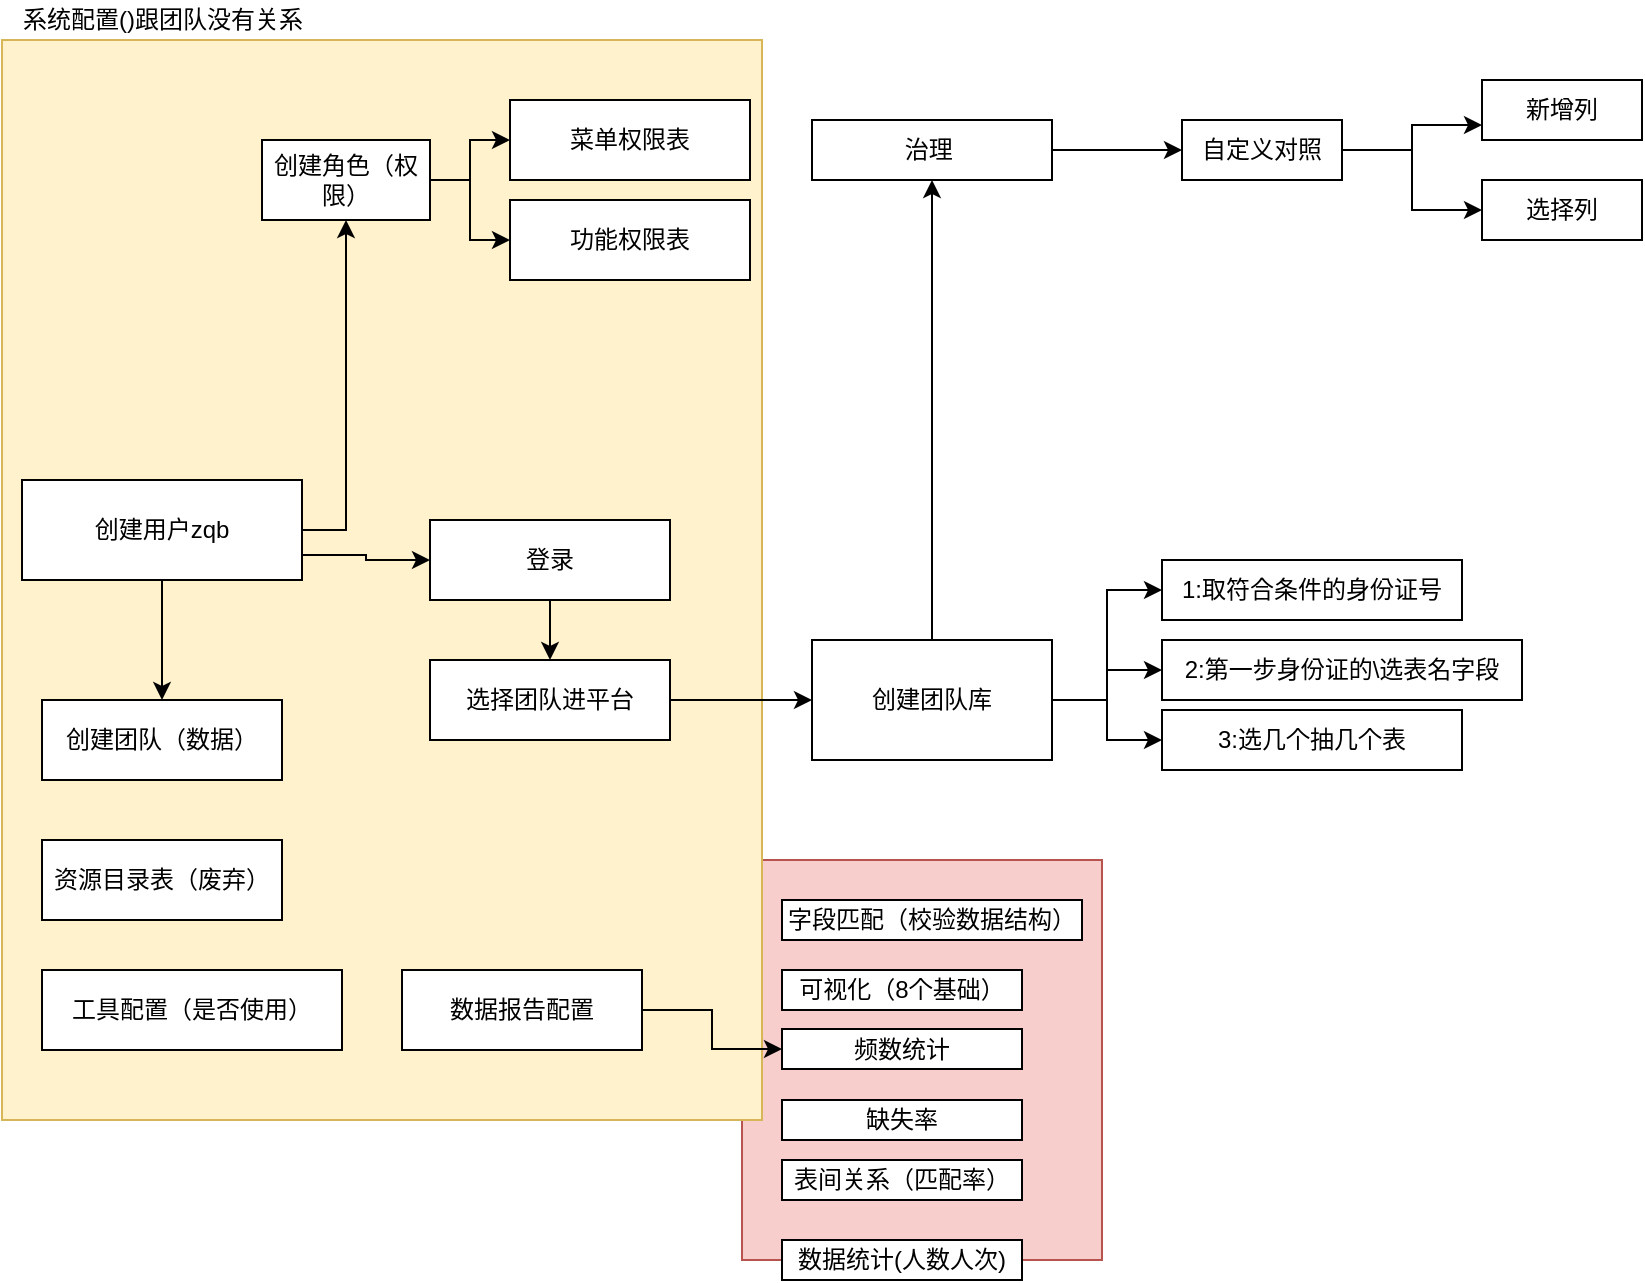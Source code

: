 <mxfile version="14.2.6" type="github" pages="7">
  <diagram id="zBc5cqGLjgYpfbMbp463" name="千佛山平台">
    <mxGraphModel dx="1038" dy="580" grid="1" gridSize="10" guides="1" tooltips="1" connect="1" arrows="1" fold="1" page="1" pageScale="1" pageWidth="827" pageHeight="1169" math="0" shadow="0">
      <root>
        <mxCell id="0" />
        <mxCell id="1" parent="0" />
        <mxCell id="_oQxTtXeKMSjnUd1fh_--26" value="" style="rounded=0;whiteSpace=wrap;html=1;fillColor=#f8cecc;strokeColor=#b85450;" parent="1" vertex="1">
          <mxGeometry x="410" y="490" width="180" height="200" as="geometry" />
        </mxCell>
        <mxCell id="2Bs4DQtAsaLHXEonET5N-2" value="" style="rounded=0;whiteSpace=wrap;html=1;fillColor=#fff2cc;strokeColor=#d6b656;" parent="1" vertex="1">
          <mxGeometry x="40" y="80" width="380" height="540" as="geometry" />
        </mxCell>
        <mxCell id="2Bs4DQtAsaLHXEonET5N-1" value="创建团队（数据）" style="rounded=0;whiteSpace=wrap;html=1;" parent="1" vertex="1">
          <mxGeometry x="60" y="410" width="120" height="40" as="geometry" />
        </mxCell>
        <mxCell id="_oQxTtXeKMSjnUd1fh_--1" value="资源目录表（废弃）" style="rounded=0;whiteSpace=wrap;html=1;" parent="1" vertex="1">
          <mxGeometry x="60" y="480" width="120" height="40" as="geometry" />
        </mxCell>
        <mxCell id="3npEivbag3i_EGVn22_l-4" style="edgeStyle=orthogonalEdgeStyle;rounded=0;orthogonalLoop=1;jettySize=auto;html=1;exitX=1;exitY=0.5;exitDx=0;exitDy=0;" parent="1" source="_oQxTtXeKMSjnUd1fh_--2" target="3npEivbag3i_EGVn22_l-3" edge="1">
          <mxGeometry relative="1" as="geometry" />
        </mxCell>
        <mxCell id="_oQxTtXeKMSjnUd1fh_--2" value="选择团队进平台" style="rounded=0;whiteSpace=wrap;html=1;" parent="1" vertex="1">
          <mxGeometry x="254" y="390" width="120" height="40" as="geometry" />
        </mxCell>
        <mxCell id="_oQxTtXeKMSjnUd1fh_--13" style="edgeStyle=orthogonalEdgeStyle;rounded=0;orthogonalLoop=1;jettySize=auto;html=1;exitX=0.5;exitY=1;exitDx=0;exitDy=0;" parent="1" source="_oQxTtXeKMSjnUd1fh_--3" target="_oQxTtXeKMSjnUd1fh_--2" edge="1">
          <mxGeometry relative="1" as="geometry" />
        </mxCell>
        <mxCell id="_oQxTtXeKMSjnUd1fh_--3" value="登录" style="rounded=0;whiteSpace=wrap;html=1;" parent="1" vertex="1">
          <mxGeometry x="254" y="320" width="120" height="40" as="geometry" />
        </mxCell>
        <mxCell id="_oQxTtXeKMSjnUd1fh_--4" value="菜单权限表" style="rounded=0;whiteSpace=wrap;html=1;" parent="1" vertex="1">
          <mxGeometry x="294" y="110" width="120" height="40" as="geometry" />
        </mxCell>
        <mxCell id="_oQxTtXeKMSjnUd1fh_--11" style="edgeStyle=orthogonalEdgeStyle;rounded=0;orthogonalLoop=1;jettySize=auto;html=1;exitX=1;exitY=0.5;exitDx=0;exitDy=0;" parent="1" source="_oQxTtXeKMSjnUd1fh_--5" target="_oQxTtXeKMSjnUd1fh_--7" edge="1">
          <mxGeometry relative="1" as="geometry" />
        </mxCell>
        <mxCell id="_oQxTtXeKMSjnUd1fh_--12" style="edgeStyle=orthogonalEdgeStyle;rounded=0;orthogonalLoop=1;jettySize=auto;html=1;exitX=1;exitY=0.75;exitDx=0;exitDy=0;" parent="1" source="_oQxTtXeKMSjnUd1fh_--5" target="_oQxTtXeKMSjnUd1fh_--3" edge="1">
          <mxGeometry relative="1" as="geometry" />
        </mxCell>
        <mxCell id="_oQxTtXeKMSjnUd1fh_--14" style="edgeStyle=orthogonalEdgeStyle;rounded=0;orthogonalLoop=1;jettySize=auto;html=1;exitX=0.5;exitY=1;exitDx=0;exitDy=0;" parent="1" source="_oQxTtXeKMSjnUd1fh_--5" target="2Bs4DQtAsaLHXEonET5N-1" edge="1">
          <mxGeometry relative="1" as="geometry" />
        </mxCell>
        <mxCell id="_oQxTtXeKMSjnUd1fh_--5" value="创建用户zqb" style="rounded=0;whiteSpace=wrap;html=1;" parent="1" vertex="1">
          <mxGeometry x="50" y="300" width="140" height="50" as="geometry" />
        </mxCell>
        <mxCell id="_oQxTtXeKMSjnUd1fh_--6" value="功能权限表" style="rounded=0;whiteSpace=wrap;html=1;" parent="1" vertex="1">
          <mxGeometry x="294" y="160" width="120" height="40" as="geometry" />
        </mxCell>
        <mxCell id="_oQxTtXeKMSjnUd1fh_--8" style="edgeStyle=orthogonalEdgeStyle;rounded=0;orthogonalLoop=1;jettySize=auto;html=1;exitX=1;exitY=0.5;exitDx=0;exitDy=0;entryX=0;entryY=0.5;entryDx=0;entryDy=0;" parent="1" source="_oQxTtXeKMSjnUd1fh_--7" target="_oQxTtXeKMSjnUd1fh_--4" edge="1">
          <mxGeometry relative="1" as="geometry" />
        </mxCell>
        <mxCell id="_oQxTtXeKMSjnUd1fh_--9" style="edgeStyle=orthogonalEdgeStyle;rounded=0;orthogonalLoop=1;jettySize=auto;html=1;exitX=1;exitY=0.5;exitDx=0;exitDy=0;" parent="1" source="_oQxTtXeKMSjnUd1fh_--7" target="_oQxTtXeKMSjnUd1fh_--6" edge="1">
          <mxGeometry relative="1" as="geometry" />
        </mxCell>
        <mxCell id="_oQxTtXeKMSjnUd1fh_--7" value="创建角色（权限）" style="rounded=0;whiteSpace=wrap;html=1;" parent="1" vertex="1">
          <mxGeometry x="170" y="130" width="84" height="40" as="geometry" />
        </mxCell>
        <mxCell id="_oQxTtXeKMSjnUd1fh_--15" value="工具配置（是否使用）" style="rounded=0;whiteSpace=wrap;html=1;" parent="1" vertex="1">
          <mxGeometry x="60" y="545" width="150" height="40" as="geometry" />
        </mxCell>
        <mxCell id="3npEivbag3i_EGVn22_l-1" style="edgeStyle=orthogonalEdgeStyle;rounded=0;orthogonalLoop=1;jettySize=auto;html=1;exitX=1;exitY=0.5;exitDx=0;exitDy=0;entryX=0;entryY=0.5;entryDx=0;entryDy=0;" parent="1" source="_oQxTtXeKMSjnUd1fh_--17" target="_oQxTtXeKMSjnUd1fh_--23" edge="1">
          <mxGeometry relative="1" as="geometry" />
        </mxCell>
        <mxCell id="_oQxTtXeKMSjnUd1fh_--17" value="数据报告配置" style="rounded=0;whiteSpace=wrap;html=1;" parent="1" vertex="1">
          <mxGeometry x="240" y="545" width="120" height="40" as="geometry" />
        </mxCell>
        <mxCell id="_oQxTtXeKMSjnUd1fh_--20" value="可视化（8个基础）" style="rounded=0;whiteSpace=wrap;html=1;" parent="1" vertex="1">
          <mxGeometry x="430" y="545" width="120" height="20" as="geometry" />
        </mxCell>
        <mxCell id="_oQxTtXeKMSjnUd1fh_--21" value="字段匹配（校验数据结构）" style="rounded=0;whiteSpace=wrap;html=1;" parent="1" vertex="1">
          <mxGeometry x="430" y="510" width="150" height="20" as="geometry" />
        </mxCell>
        <mxCell id="_oQxTtXeKMSjnUd1fh_--22" value="表间关系（匹配率）" style="rounded=0;whiteSpace=wrap;html=1;" parent="1" vertex="1">
          <mxGeometry x="430" y="640" width="120" height="20" as="geometry" />
        </mxCell>
        <mxCell id="_oQxTtXeKMSjnUd1fh_--23" value="频数统计" style="rounded=0;whiteSpace=wrap;html=1;" parent="1" vertex="1">
          <mxGeometry x="430" y="574.5" width="120" height="20" as="geometry" />
        </mxCell>
        <mxCell id="_oQxTtXeKMSjnUd1fh_--24" value="缺失率" style="rounded=0;whiteSpace=wrap;html=1;" parent="1" vertex="1">
          <mxGeometry x="430" y="610" width="120" height="20" as="geometry" />
        </mxCell>
        <mxCell id="3npEivbag3i_EGVn22_l-2" value="系统配置()跟团队没有关系" style="text;html=1;align=center;verticalAlign=middle;resizable=0;points=[];autosize=1;" parent="1" vertex="1">
          <mxGeometry x="40" y="60" width="160" height="20" as="geometry" />
        </mxCell>
        <mxCell id="3npEivbag3i_EGVn22_l-8" style="edgeStyle=orthogonalEdgeStyle;rounded=0;orthogonalLoop=1;jettySize=auto;html=1;exitX=1;exitY=0.5;exitDx=0;exitDy=0;entryX=0;entryY=0.5;entryDx=0;entryDy=0;" parent="1" source="3npEivbag3i_EGVn22_l-3" target="3npEivbag3i_EGVn22_l-6" edge="1">
          <mxGeometry relative="1" as="geometry" />
        </mxCell>
        <mxCell id="3npEivbag3i_EGVn22_l-9" style="edgeStyle=orthogonalEdgeStyle;rounded=0;orthogonalLoop=1;jettySize=auto;html=1;exitX=1;exitY=0.5;exitDx=0;exitDy=0;" parent="1" source="3npEivbag3i_EGVn22_l-3" target="3npEivbag3i_EGVn22_l-5" edge="1">
          <mxGeometry relative="1" as="geometry" />
        </mxCell>
        <mxCell id="3npEivbag3i_EGVn22_l-10" style="edgeStyle=orthogonalEdgeStyle;rounded=0;orthogonalLoop=1;jettySize=auto;html=1;exitX=1;exitY=0.5;exitDx=0;exitDy=0;entryX=0;entryY=0.5;entryDx=0;entryDy=0;" parent="1" source="3npEivbag3i_EGVn22_l-3" target="3npEivbag3i_EGVn22_l-7" edge="1">
          <mxGeometry relative="1" as="geometry" />
        </mxCell>
        <mxCell id="3npEivbag3i_EGVn22_l-15" style="edgeStyle=orthogonalEdgeStyle;rounded=0;orthogonalLoop=1;jettySize=auto;html=1;exitX=0.5;exitY=0;exitDx=0;exitDy=0;" parent="1" source="3npEivbag3i_EGVn22_l-3" target="3npEivbag3i_EGVn22_l-12" edge="1">
          <mxGeometry relative="1" as="geometry" />
        </mxCell>
        <mxCell id="3npEivbag3i_EGVn22_l-3" value="创建团队库" style="rounded=0;whiteSpace=wrap;html=1;" parent="1" vertex="1">
          <mxGeometry x="445" y="380" width="120" height="60" as="geometry" />
        </mxCell>
        <mxCell id="3npEivbag3i_EGVn22_l-5" value="2:第一步身份证的\选表名字段" style="rounded=0;whiteSpace=wrap;html=1;" parent="1" vertex="1">
          <mxGeometry x="620" y="380" width="180" height="30" as="geometry" />
        </mxCell>
        <mxCell id="3npEivbag3i_EGVn22_l-6" value="1:取符合条件的身份证号" style="rounded=0;whiteSpace=wrap;html=1;" parent="1" vertex="1">
          <mxGeometry x="620" y="340" width="150" height="30" as="geometry" />
        </mxCell>
        <mxCell id="3npEivbag3i_EGVn22_l-7" value="3:选几个抽几个表" style="rounded=0;whiteSpace=wrap;html=1;" parent="1" vertex="1">
          <mxGeometry x="620" y="415" width="150" height="30" as="geometry" />
        </mxCell>
        <mxCell id="3npEivbag3i_EGVn22_l-11" value="数据统计(人数人次)" style="rounded=0;whiteSpace=wrap;html=1;" parent="1" vertex="1">
          <mxGeometry x="430" y="680" width="120" height="20" as="geometry" />
        </mxCell>
        <mxCell id="3npEivbag3i_EGVn22_l-14" style="edgeStyle=orthogonalEdgeStyle;rounded=0;orthogonalLoop=1;jettySize=auto;html=1;exitX=1;exitY=0.5;exitDx=0;exitDy=0;" parent="1" source="3npEivbag3i_EGVn22_l-12" target="3npEivbag3i_EGVn22_l-13" edge="1">
          <mxGeometry relative="1" as="geometry" />
        </mxCell>
        <mxCell id="3npEivbag3i_EGVn22_l-12" value="治理&amp;nbsp;" style="rounded=0;whiteSpace=wrap;html=1;" parent="1" vertex="1">
          <mxGeometry x="445" y="120" width="120" height="30" as="geometry" />
        </mxCell>
        <mxCell id="3npEivbag3i_EGVn22_l-19" style="edgeStyle=orthogonalEdgeStyle;rounded=0;orthogonalLoop=1;jettySize=auto;html=1;exitX=1;exitY=0.5;exitDx=0;exitDy=0;entryX=0;entryY=0.75;entryDx=0;entryDy=0;" parent="1" source="3npEivbag3i_EGVn22_l-13" target="3npEivbag3i_EGVn22_l-16" edge="1">
          <mxGeometry relative="1" as="geometry" />
        </mxCell>
        <mxCell id="3npEivbag3i_EGVn22_l-20" style="edgeStyle=orthogonalEdgeStyle;rounded=0;orthogonalLoop=1;jettySize=auto;html=1;exitX=1;exitY=0.5;exitDx=0;exitDy=0;" parent="1" source="3npEivbag3i_EGVn22_l-13" target="3npEivbag3i_EGVn22_l-18" edge="1">
          <mxGeometry relative="1" as="geometry" />
        </mxCell>
        <mxCell id="3npEivbag3i_EGVn22_l-13" value="自定义对照" style="rounded=0;whiteSpace=wrap;html=1;" parent="1" vertex="1">
          <mxGeometry x="630" y="120" width="80" height="30" as="geometry" />
        </mxCell>
        <mxCell id="3npEivbag3i_EGVn22_l-16" value="新增列" style="rounded=0;whiteSpace=wrap;html=1;" parent="1" vertex="1">
          <mxGeometry x="780" y="100" width="80" height="30" as="geometry" />
        </mxCell>
        <mxCell id="3npEivbag3i_EGVn22_l-18" value="选择列" style="rounded=0;whiteSpace=wrap;html=1;" parent="1" vertex="1">
          <mxGeometry x="780" y="150" width="80" height="30" as="geometry" />
        </mxCell>
      </root>
    </mxGraphModel>
  </diagram>
  <diagram id="bs20py8QtAPr3H4C4hBo" name="原理:指标库">
    <mxGraphModel dx="1038" dy="580" grid="1" gridSize="10" guides="1" tooltips="1" connect="1" arrows="1" fold="1" page="1" pageScale="1" pageWidth="827" pageHeight="1169" math="0" shadow="0">
      <root>
        <mxCell id="CrCHWEmCzbZAmSGwmPkx-0" />
        <mxCell id="CrCHWEmCzbZAmSGwmPkx-1" parent="CrCHWEmCzbZAmSGwmPkx-0" />
        <mxCell id="SyBrpo2YFypFLBn_Bv9m-2" style="edgeStyle=orthogonalEdgeStyle;rounded=0;orthogonalLoop=1;jettySize=auto;html=1;exitX=1;exitY=0.5;exitDx=0;exitDy=0;" edge="1" parent="CrCHWEmCzbZAmSGwmPkx-1" source="SyBrpo2YFypFLBn_Bv9m-0" target="SyBrpo2YFypFLBn_Bv9m-1">
          <mxGeometry relative="1" as="geometry" />
        </mxCell>
        <mxCell id="SyBrpo2YFypFLBn_Bv9m-0" value="数据库\表\" style="rounded=0;whiteSpace=wrap;html=1;" vertex="1" parent="CrCHWEmCzbZAmSGwmPkx-1">
          <mxGeometry x="110" y="130" width="120" height="40" as="geometry" />
        </mxCell>
        <mxCell id="SyBrpo2YFypFLBn_Bv9m-5" style="edgeStyle=orthogonalEdgeStyle;rounded=0;orthogonalLoop=1;jettySize=auto;html=1;exitX=0.5;exitY=0;exitDx=0;exitDy=0;entryX=0;entryY=0.5;entryDx=0;entryDy=0;" edge="1" parent="CrCHWEmCzbZAmSGwmPkx-1" source="SyBrpo2YFypFLBn_Bv9m-1" target="SyBrpo2YFypFLBn_Bv9m-4">
          <mxGeometry relative="1" as="geometry" />
        </mxCell>
        <mxCell id="SyBrpo2YFypFLBn_Bv9m-1" value="指标表" style="rounded=0;whiteSpace=wrap;html=1;" vertex="1" parent="CrCHWEmCzbZAmSGwmPkx-1">
          <mxGeometry x="360" y="130" width="90" height="40" as="geometry" />
        </mxCell>
        <mxCell id="SyBrpo2YFypFLBn_Bv9m-14" style="edgeStyle=orthogonalEdgeStyle;rounded=0;orthogonalLoop=1;jettySize=auto;html=1;exitX=0;exitY=0.5;exitDx=0;exitDy=0;" edge="1" parent="CrCHWEmCzbZAmSGwmPkx-1" source="SyBrpo2YFypFLBn_Bv9m-3" target="SyBrpo2YFypFLBn_Bv9m-1">
          <mxGeometry relative="1" as="geometry" />
        </mxCell>
        <mxCell id="SyBrpo2YFypFLBn_Bv9m-3" value="分类" style="rounded=0;whiteSpace=wrap;html=1;" vertex="1" parent="CrCHWEmCzbZAmSGwmPkx-1">
          <mxGeometry x="630" y="130" width="90" height="40" as="geometry" />
        </mxCell>
        <mxCell id="SyBrpo2YFypFLBn_Bv9m-6" style="edgeStyle=orthogonalEdgeStyle;rounded=0;orthogonalLoop=1;jettySize=auto;html=1;exitX=1;exitY=0.5;exitDx=0;exitDy=0;entryX=0.5;entryY=0;entryDx=0;entryDy=0;" edge="1" parent="CrCHWEmCzbZAmSGwmPkx-1" source="SyBrpo2YFypFLBn_Bv9m-4" target="SyBrpo2YFypFLBn_Bv9m-3">
          <mxGeometry relative="1" as="geometry" />
        </mxCell>
        <mxCell id="SyBrpo2YFypFLBn_Bv9m-4" value="分类关系表" style="rounded=0;whiteSpace=wrap;html=1;" vertex="1" parent="CrCHWEmCzbZAmSGwmPkx-1">
          <mxGeometry x="480" y="50" width="120" height="40" as="geometry" />
        </mxCell>
      </root>
    </mxGraphModel>
  </diagram>
  <diagram id="s25FL8MLCjjw3JKhXkl4" name="原理:对照">
    <mxGraphModel dx="1038" dy="580" grid="1" gridSize="10" guides="1" tooltips="1" connect="1" arrows="1" fold="1" page="1" pageScale="1" pageWidth="827" pageHeight="1169" math="0" shadow="0">
      <root>
        <mxCell id="4MJmYBQ5pWx_rQNpdGQn-0" />
        <mxCell id="4MJmYBQ5pWx_rQNpdGQn-1" parent="4MJmYBQ5pWx_rQNpdGQn-0" />
        <mxCell id="4MJmYBQ5pWx_rQNpdGQn-21" style="edgeStyle=orthogonalEdgeStyle;rounded=0;orthogonalLoop=1;jettySize=auto;html=1;exitX=0.5;exitY=1;exitDx=0;exitDy=0;entryX=0.5;entryY=0;entryDx=0;entryDy=0;" edge="1" parent="4MJmYBQ5pWx_rQNpdGQn-1" source="4MJmYBQ5pWx_rQNpdGQn-2" target="4MJmYBQ5pWx_rQNpdGQn-20">
          <mxGeometry relative="1" as="geometry" />
        </mxCell>
        <mxCell id="4MJmYBQ5pWx_rQNpdGQn-2" value="待处理数据选择两个列" style="rounded=0;whiteSpace=wrap;html=1;" vertex="1" parent="4MJmYBQ5pWx_rQNpdGQn-1">
          <mxGeometry x="115" y="60" width="220" height="40" as="geometry" />
        </mxCell>
        <mxCell id="4MJmYBQ5pWx_rQNpdGQn-3" value="存储过程：&lt;br&gt;1在原始表加三列（column_new、flag）&lt;br&gt;2自动字符匹配" style="rounded=0;whiteSpace=wrap;html=1;" vertex="1" parent="4MJmYBQ5pWx_rQNpdGQn-1">
          <mxGeometry x="414" y="270" width="306" height="60" as="geometry" />
        </mxCell>
        <mxCell id="4MJmYBQ5pWx_rQNpdGQn-7" style="edgeStyle=orthogonalEdgeStyle;rounded=0;orthogonalLoop=1;jettySize=auto;html=1;exitX=0.5;exitY=1;exitDx=0;exitDy=0;" edge="1" parent="4MJmYBQ5pWx_rQNpdGQn-1" source="4MJmYBQ5pWx_rQNpdGQn-4" target="4MJmYBQ5pWx_rQNpdGQn-6">
          <mxGeometry relative="1" as="geometry" />
        </mxCell>
        <mxCell id="4MJmYBQ5pWx_rQNpdGQn-8" style="edgeStyle=orthogonalEdgeStyle;rounded=0;orthogonalLoop=1;jettySize=auto;html=1;exitX=1;exitY=0.5;exitDx=0;exitDy=0;entryX=0;entryY=0.5;entryDx=0;entryDy=0;" edge="1" parent="4MJmYBQ5pWx_rQNpdGQn-1" source="4MJmYBQ5pWx_rQNpdGQn-4" target="4MJmYBQ5pWx_rQNpdGQn-3">
          <mxGeometry relative="1" as="geometry" />
        </mxCell>
        <mxCell id="4MJmYBQ5pWx_rQNpdGQn-4" value="创建任务（任务类型）：&lt;br&gt;存储任务表和选择的列" style="rounded=0;whiteSpace=wrap;html=1;" vertex="1" parent="4MJmYBQ5pWx_rQNpdGQn-1">
          <mxGeometry x="115" y="270" width="220" height="60" as="geometry" />
        </mxCell>
        <mxCell id="4MJmYBQ5pWx_rQNpdGQn-10" style="edgeStyle=orthogonalEdgeStyle;rounded=0;orthogonalLoop=1;jettySize=auto;html=1;exitX=1;exitY=0.5;exitDx=0;exitDy=0;" edge="1" parent="4MJmYBQ5pWx_rQNpdGQn-1" source="4MJmYBQ5pWx_rQNpdGQn-6" target="4MJmYBQ5pWx_rQNpdGQn-9">
          <mxGeometry relative="1" as="geometry" />
        </mxCell>
        <mxCell id="4MJmYBQ5pWx_rQNpdGQn-14" style="edgeStyle=orthogonalEdgeStyle;rounded=0;orthogonalLoop=1;jettySize=auto;html=1;exitX=0.5;exitY=1;exitDx=0;exitDy=0;" edge="1" parent="4MJmYBQ5pWx_rQNpdGQn-1" source="4MJmYBQ5pWx_rQNpdGQn-6" target="4MJmYBQ5pWx_rQNpdGQn-13">
          <mxGeometry relative="1" as="geometry" />
        </mxCell>
        <mxCell id="4MJmYBQ5pWx_rQNpdGQn-6" value="创建任务：存储任务表和选择的列&lt;br&gt;" style="rounded=0;whiteSpace=wrap;html=1;" vertex="1" parent="4MJmYBQ5pWx_rQNpdGQn-1">
          <mxGeometry x="115" y="390" width="220" height="50" as="geometry" />
        </mxCell>
        <mxCell id="4MJmYBQ5pWx_rQNpdGQn-9" value="（用分页分配任务、userid、任务ID）" style="rounded=0;whiteSpace=wrap;html=1;" vertex="1" parent="4MJmYBQ5pWx_rQNpdGQn-1">
          <mxGeometry x="409" y="395" width="220" height="40" as="geometry" />
        </mxCell>
        <mxCell id="4MJmYBQ5pWx_rQNpdGQn-16" style="edgeStyle=orthogonalEdgeStyle;rounded=0;orthogonalLoop=1;jettySize=auto;html=1;exitX=0.5;exitY=1;exitDx=0;exitDy=0;entryX=0.5;entryY=0;entryDx=0;entryDy=0;" edge="1" parent="4MJmYBQ5pWx_rQNpdGQn-1" source="4MJmYBQ5pWx_rQNpdGQn-13" target="4MJmYBQ5pWx_rQNpdGQn-15">
          <mxGeometry relative="1" as="geometry" />
        </mxCell>
        <mxCell id="4MJmYBQ5pWx_rQNpdGQn-13" value="任务详情表（两列原始去重、俩空列、任务id）" style="rounded=0;whiteSpace=wrap;html=1;" vertex="1" parent="4MJmYBQ5pWx_rQNpdGQn-1">
          <mxGeometry x="90" y="490" width="270" height="40" as="geometry" />
        </mxCell>
        <mxCell id="4MJmYBQ5pWx_rQNpdGQn-18" style="edgeStyle=orthogonalEdgeStyle;rounded=0;orthogonalLoop=1;jettySize=auto;html=1;exitX=1;exitY=0.5;exitDx=0;exitDy=0;" edge="1" parent="4MJmYBQ5pWx_rQNpdGQn-1" source="4MJmYBQ5pWx_rQNpdGQn-15" target="4MJmYBQ5pWx_rQNpdGQn-17">
          <mxGeometry relative="1" as="geometry" />
        </mxCell>
        <mxCell id="4MJmYBQ5pWx_rQNpdGQn-15" value="手动修改两列" style="rounded=0;whiteSpace=wrap;html=1;" vertex="1" parent="4MJmYBQ5pWx_rQNpdGQn-1">
          <mxGeometry x="115" y="580" width="220" height="50" as="geometry" />
        </mxCell>
        <mxCell id="4MJmYBQ5pWx_rQNpdGQn-19" style="edgeStyle=orthogonalEdgeStyle;rounded=0;orthogonalLoop=1;jettySize=auto;html=1;exitX=1;exitY=0.5;exitDx=0;exitDy=0;entryX=1;entryY=0.5;entryDx=0;entryDy=0;" edge="1" parent="4MJmYBQ5pWx_rQNpdGQn-1" source="4MJmYBQ5pWx_rQNpdGQn-17" target="4MJmYBQ5pWx_rQNpdGQn-3">
          <mxGeometry relative="1" as="geometry">
            <Array as="points">
              <mxPoint x="765" y="605" />
              <mxPoint x="765" y="300" />
            </Array>
          </mxGeometry>
        </mxCell>
        <mxCell id="4MJmYBQ5pWx_rQNpdGQn-17" value="提交审核" style="rounded=0;whiteSpace=wrap;html=1;" vertex="1" parent="4MJmYBQ5pWx_rQNpdGQn-1">
          <mxGeometry x="475" y="580" width="220" height="50" as="geometry" />
        </mxCell>
        <mxCell id="4MJmYBQ5pWx_rQNpdGQn-22" value="否" style="edgeStyle=orthogonalEdgeStyle;rounded=0;orthogonalLoop=1;jettySize=auto;html=1;exitX=0.5;exitY=1;exitDx=0;exitDy=0;" edge="1" parent="4MJmYBQ5pWx_rQNpdGQn-1" source="4MJmYBQ5pWx_rQNpdGQn-20" target="4MJmYBQ5pWx_rQNpdGQn-4">
          <mxGeometry relative="1" as="geometry" />
        </mxCell>
        <mxCell id="4MJmYBQ5pWx_rQNpdGQn-25" style="edgeStyle=orthogonalEdgeStyle;rounded=0;orthogonalLoop=1;jettySize=auto;html=1;exitX=0;exitY=0.5;exitDx=0;exitDy=0;entryX=0;entryY=0.5;entryDx=0;entryDy=0;" edge="1" parent="4MJmYBQ5pWx_rQNpdGQn-1" source="4MJmYBQ5pWx_rQNpdGQn-20" target="4MJmYBQ5pWx_rQNpdGQn-6">
          <mxGeometry relative="1" as="geometry">
            <Array as="points">
              <mxPoint x="50" y="180" />
              <mxPoint x="50" y="415" />
            </Array>
          </mxGeometry>
        </mxCell>
        <mxCell id="4MJmYBQ5pWx_rQNpdGQn-26" value="是" style="edgeLabel;html=1;align=center;verticalAlign=middle;resizable=0;points=[];" vertex="1" connectable="0" parent="4MJmYBQ5pWx_rQNpdGQn-25">
          <mxGeometry x="-0.167" y="-4" relative="1" as="geometry">
            <mxPoint as="offset" />
          </mxGeometry>
        </mxCell>
        <mxCell id="4MJmYBQ5pWx_rQNpdGQn-20" value="是否列已经选过了" style="rhombus;whiteSpace=wrap;html=1;" vertex="1" parent="4MJmYBQ5pWx_rQNpdGQn-1">
          <mxGeometry x="135" y="140" width="180" height="80" as="geometry" />
        </mxCell>
      </root>
    </mxGraphModel>
  </diagram>
  <diagram id="bL-7oj4D0HFCE5A1CT--" name="原理:文本结构化">
    <mxGraphModel dx="1038" dy="580" grid="1" gridSize="10" guides="1" tooltips="1" connect="1" arrows="1" fold="1" page="1" pageScale="1" pageWidth="827" pageHeight="1169" math="0" shadow="0">
      <root>
        <mxCell id="B98Zif3zCCWWQq78czEz-0" />
        <mxCell id="B98Zif3zCCWWQq78czEz-1" parent="B98Zif3zCCWWQq78czEz-0" />
        <mxCell id="B98Zif3zCCWWQq78czEz-14" style="edgeStyle=orthogonalEdgeStyle;rounded=0;orthogonalLoop=1;jettySize=auto;html=1;exitX=0.5;exitY=1;exitDx=0;exitDy=0;" parent="B98Zif3zCCWWQq78czEz-1" source="B98Zif3zCCWWQq78czEz-2" target="B98Zif3zCCWWQq78czEz-13" edge="1">
          <mxGeometry relative="1" as="geometry" />
        </mxCell>
        <mxCell id="B98Zif3zCCWWQq78czEz-2" value="进入数据治理页面" style="rounded=0;whiteSpace=wrap;html=1;" parent="B98Zif3zCCWWQq78czEz-1" vertex="1">
          <mxGeometry x="70" y="160" width="120" height="50" as="geometry" />
        </mxCell>
        <mxCell id="B98Zif3zCCWWQq78czEz-39" style="edgeStyle=orthogonalEdgeStyle;rounded=0;orthogonalLoop=1;jettySize=auto;html=1;exitX=1;exitY=0.5;exitDx=0;exitDy=0;entryX=0;entryY=0.5;entryDx=0;entryDy=0;" parent="B98Zif3zCCWWQq78czEz-1" source="B98Zif3zCCWWQq78czEz-4" target="B98Zif3zCCWWQq78czEz-7" edge="1">
          <mxGeometry relative="1" as="geometry" />
        </mxCell>
        <mxCell id="B98Zif3zCCWWQq78czEz-4" value="批量自动处理" style="rounded=0;whiteSpace=wrap;html=1;" parent="B98Zif3zCCWWQq78czEz-1" vertex="1">
          <mxGeometry x="290" y="460" width="100" height="40" as="geometry" />
        </mxCell>
        <mxCell id="B98Zif3zCCWWQq78czEz-37" style="edgeStyle=orthogonalEdgeStyle;rounded=0;orthogonalLoop=1;jettySize=auto;html=1;exitX=0.5;exitY=1;exitDx=0;exitDy=0;entryX=0.5;entryY=0;entryDx=0;entryDy=0;" parent="B98Zif3zCCWWQq78czEz-1" source="B98Zif3zCCWWQq78czEz-5" target="B98Zif3zCCWWQq78czEz-6" edge="1">
          <mxGeometry relative="1" as="geometry" />
        </mxCell>
        <mxCell id="B98Zif3zCCWWQq78czEz-5" value="生成过程:&lt;br&gt;1:选择汇总维度(对象部位属性)&lt;br&gt;2:选择保存信息级别(有无数量程度单位&amp;nbsp; 有组合优先级)&lt;br&gt;3:指定汇总结果表名(位置)" style="rounded=0;whiteSpace=wrap;html=1;" parent="B98Zif3zCCWWQq78czEz-1" vertex="1">
          <mxGeometry x="196" y="765" width="350" height="75" as="geometry" />
        </mxCell>
        <mxCell id="B98Zif3zCCWWQq78czEz-6" value="结果宽表" style="rounded=0;whiteSpace=wrap;html=1;" parent="B98Zif3zCCWWQq78czEz-1" vertex="1">
          <mxGeometry x="296" y="890" width="150" height="40" as="geometry" />
        </mxCell>
        <mxCell id="FyqRaNX5WbiwHjj-eRyh-1" style="edgeStyle=orthogonalEdgeStyle;rounded=0;orthogonalLoop=1;jettySize=auto;html=1;exitX=0.5;exitY=1;exitDx=0;exitDy=0;" parent="B98Zif3zCCWWQq78czEz-1" source="B98Zif3zCCWWQq78czEz-7" target="B98Zif3zCCWWQq78czEz-8" edge="1">
          <mxGeometry relative="1" as="geometry" />
        </mxCell>
        <mxCell id="B98Zif3zCCWWQq78czEz-7" value="文本:&quot;一会测了体重一会又测了身高&quot;&lt;br&gt;文本:&quot;身高172cm,体重一百八公斤&quot;&lt;br&gt;&lt;br&gt;举例:症状+数量+单位&lt;br&gt;&lt;br&gt;1:把症状词和数量\单位词加载到内存&lt;br&gt;2:组合成正则规则(断句符剔除)&lt;br&gt;3:遍历文本,正则匹配&lt;br&gt;4:存储到明细表(所有任务)&lt;br&gt;" style="rounded=0;whiteSpace=wrap;html=1;" parent="B98Zif3zCCWWQq78czEz-1" vertex="1">
          <mxGeometry x="424" y="396.25" width="246" height="167.5" as="geometry" />
        </mxCell>
        <mxCell id="B98Zif3zCCWWQq78czEz-36" style="edgeStyle=orthogonalEdgeStyle;rounded=0;orthogonalLoop=1;jettySize=auto;html=1;exitX=0.5;exitY=1;exitDx=0;exitDy=0;" parent="B98Zif3zCCWWQq78czEz-1" source="B98Zif3zCCWWQq78czEz-8" target="B98Zif3zCCWWQq78czEz-5" edge="1">
          <mxGeometry relative="1" as="geometry" />
        </mxCell>
        <mxCell id="B98Zif3zCCWWQq78czEz-8" value="结果明细表:&lt;br&gt;&lt;br&gt;任务ID\&amp;nbsp; &amp;nbsp; &amp;nbsp;原数据主键(多行)\&amp;nbsp; &amp;nbsp;结果明细表&lt;br&gt;(对象部位属性有无数量程度单位)" style="rounded=0;whiteSpace=wrap;html=1;" parent="B98Zif3zCCWWQq78czEz-1" vertex="1">
          <mxGeometry x="346" y="620" width="250" height="80" as="geometry" />
        </mxCell>
        <mxCell id="B98Zif3zCCWWQq78czEz-9" value="全量显示(没有压缩相同文本)" style="rounded=0;whiteSpace=wrap;html=1;" parent="B98Zif3zCCWWQq78czEz-1" vertex="1">
          <mxGeometry x="550" y="330" width="190" height="40" as="geometry" />
        </mxCell>
        <mxCell id="B98Zif3zCCWWQq78czEz-27" style="edgeStyle=orthogonalEdgeStyle;rounded=0;orthogonalLoop=1;jettySize=auto;html=1;exitX=1;exitY=0.5;exitDx=0;exitDy=0;" parent="B98Zif3zCCWWQq78czEz-1" source="B98Zif3zCCWWQq78czEz-10" target="B98Zif3zCCWWQq78czEz-23" edge="1">
          <mxGeometry relative="1" as="geometry" />
        </mxCell>
        <mxCell id="B98Zif3zCCWWQq78czEz-10" value="实体字典表（二甲双胍）" style="rounded=0;whiteSpace=wrap;html=1;" parent="B98Zif3zCCWWQq78czEz-1" vertex="1">
          <mxGeometry x="310" y="130" width="160" height="40" as="geometry" />
        </mxCell>
        <mxCell id="B98Zif3zCCWWQq78czEz-20" style="edgeStyle=orthogonalEdgeStyle;rounded=0;orthogonalLoop=1;jettySize=auto;html=1;exitX=0.5;exitY=0;exitDx=0;exitDy=0;" parent="B98Zif3zCCWWQq78czEz-1" source="B98Zif3zCCWWQq78czEz-11" target="B98Zif3zCCWWQq78czEz-18" edge="1">
          <mxGeometry relative="1" as="geometry" />
        </mxCell>
        <mxCell id="B98Zif3zCCWWQq78czEz-29" style="edgeStyle=orthogonalEdgeStyle;rounded=0;orthogonalLoop=1;jettySize=auto;html=1;exitX=1;exitY=0.5;exitDx=0;exitDy=0;entryX=0;entryY=0.5;entryDx=0;entryDy=0;" parent="B98Zif3zCCWWQq78czEz-1" source="B98Zif3zCCWWQq78czEz-11" target="B98Zif3zCCWWQq78czEz-9" edge="1">
          <mxGeometry relative="1" as="geometry" />
        </mxCell>
        <mxCell id="B98Zif3zCCWWQq78czEz-38" style="edgeStyle=orthogonalEdgeStyle;rounded=0;orthogonalLoop=1;jettySize=auto;html=1;exitX=0.25;exitY=1;exitDx=0;exitDy=0;" parent="B98Zif3zCCWWQq78czEz-1" source="B98Zif3zCCWWQq78czEz-11" target="B98Zif3zCCWWQq78czEz-4" edge="1">
          <mxGeometry relative="1" as="geometry" />
        </mxCell>
        <mxCell id="B98Zif3zCCWWQq78czEz-11" value="任务表：&lt;br&gt;任务名称、标志位、库、表、字段、&lt;br&gt;数组（实体逻辑ID）" style="rounded=0;whiteSpace=wrap;html=1;" parent="B98Zif3zCCWWQq78czEz-1" vertex="1">
          <mxGeometry x="290" y="315" width="200" height="70" as="geometry" />
        </mxCell>
        <mxCell id="B98Zif3zCCWWQq78czEz-16" style="edgeStyle=orthogonalEdgeStyle;rounded=0;orthogonalLoop=1;jettySize=auto;html=1;exitX=1;exitY=0.5;exitDx=0;exitDy=0;" parent="B98Zif3zCCWWQq78czEz-1" source="B98Zif3zCCWWQq78czEz-12" target="B98Zif3zCCWWQq78czEz-11" edge="1">
          <mxGeometry relative="1" as="geometry" />
        </mxCell>
        <mxCell id="B98Zif3zCCWWQq78czEz-12" value="创建任务" style="rounded=0;whiteSpace=wrap;html=1;" parent="B98Zif3zCCWWQq78czEz-1" vertex="1">
          <mxGeometry x="70" y="330" width="120" height="40" as="geometry" />
        </mxCell>
        <mxCell id="B98Zif3zCCWWQq78czEz-15" style="edgeStyle=orthogonalEdgeStyle;rounded=0;orthogonalLoop=1;jettySize=auto;html=1;exitX=0.5;exitY=1;exitDx=0;exitDy=0;entryX=0.5;entryY=0;entryDx=0;entryDy=0;" parent="B98Zif3zCCWWQq78czEz-1" source="B98Zif3zCCWWQq78czEz-13" target="B98Zif3zCCWWQq78czEz-12" edge="1">
          <mxGeometry relative="1" as="geometry" />
        </mxCell>
        <mxCell id="B98Zif3zCCWWQq78czEz-13" value="数据页面：选表及字段（文本）" style="rounded=0;whiteSpace=wrap;html=1;" parent="B98Zif3zCCWWQq78czEz-1" vertex="1">
          <mxGeometry x="30" y="250" width="200" height="40" as="geometry" />
        </mxCell>
        <mxCell id="B98Zif3zCCWWQq78czEz-19" style="edgeStyle=orthogonalEdgeStyle;rounded=0;orthogonalLoop=1;jettySize=auto;html=1;exitX=0.5;exitY=0;exitDx=0;exitDy=0;entryX=0.5;entryY=1;entryDx=0;entryDy=0;" parent="B98Zif3zCCWWQq78czEz-1" source="B98Zif3zCCWWQq78czEz-18" target="B98Zif3zCCWWQq78czEz-10" edge="1">
          <mxGeometry relative="1" as="geometry" />
        </mxCell>
        <mxCell id="B98Zif3zCCWWQq78czEz-28" style="edgeStyle=orthogonalEdgeStyle;rounded=0;orthogonalLoop=1;jettySize=auto;html=1;exitX=1;exitY=0.5;exitDx=0;exitDy=0;" parent="B98Zif3zCCWWQq78czEz-1" source="B98Zif3zCCWWQq78czEz-18" target="B98Zif3zCCWWQq78czEz-24" edge="1">
          <mxGeometry relative="1" as="geometry" />
        </mxCell>
        <mxCell id="B98Zif3zCCWWQq78czEz-18" value="实体逻辑表（药品+数量）" style="rounded=0;whiteSpace=wrap;html=1;" parent="B98Zif3zCCWWQq78czEz-1" vertex="1">
          <mxGeometry x="310" y="210" width="160" height="40" as="geometry" />
        </mxCell>
        <mxCell id="B98Zif3zCCWWQq78czEz-22" value="n：n" style="edgeStyle=orthogonalEdgeStyle;rounded=0;orthogonalLoop=1;jettySize=auto;html=1;exitX=0.5;exitY=1;exitDx=0;exitDy=0;entryX=0.5;entryY=0;entryDx=0;entryDy=0;" parent="B98Zif3zCCWWQq78czEz-1" source="B98Zif3zCCWWQq78czEz-21" target="B98Zif3zCCWWQq78czEz-10" edge="1">
          <mxGeometry relative="1" as="geometry" />
        </mxCell>
        <mxCell id="B98Zif3zCCWWQq78czEz-26" style="edgeStyle=orthogonalEdgeStyle;rounded=0;orthogonalLoop=1;jettySize=auto;html=1;exitX=1;exitY=0.5;exitDx=0;exitDy=0;" parent="B98Zif3zCCWWQq78czEz-1" source="B98Zif3zCCWWQq78czEz-21" target="B98Zif3zCCWWQq78czEz-25" edge="1">
          <mxGeometry relative="1" as="geometry" />
        </mxCell>
        <mxCell id="B98Zif3zCCWWQq78czEz-21" value="实体类别表（实体分组）&lt;br&gt;药品、数量\检查" style="rounded=0;whiteSpace=wrap;html=1;" parent="B98Zif3zCCWWQq78czEz-1" vertex="1">
          <mxGeometry x="310" y="40" width="160" height="40" as="geometry" />
        </mxCell>
        <mxCell id="B98Zif3zCCWWQq78czEz-23" value="ID、名称、分组LIST" style="rounded=0;whiteSpace=wrap;html=1;" parent="B98Zif3zCCWWQq78czEz-1" vertex="1">
          <mxGeometry x="550" y="130" width="160" height="40" as="geometry" />
        </mxCell>
        <mxCell id="B98Zif3zCCWWQq78czEz-24" value="ID、分组ID，名称" style="rounded=0;whiteSpace=wrap;html=1;" parent="B98Zif3zCCWWQq78czEz-1" vertex="1">
          <mxGeometry x="550" y="210" width="160" height="40" as="geometry" />
        </mxCell>
        <mxCell id="B98Zif3zCCWWQq78czEz-25" value="分组ID、分组名称、颜色&lt;br&gt;词性类别（程度词）&amp;nbsp;" style="rounded=0;whiteSpace=wrap;html=1;" parent="B98Zif3zCCWWQq78czEz-1" vertex="1">
          <mxGeometry x="540" y="40" width="210" height="40" as="geometry" />
        </mxCell>
        <mxCell id="B98Zif3zCCWWQq78czEz-31" style="edgeStyle=orthogonalEdgeStyle;rounded=0;orthogonalLoop=1;jettySize=auto;html=1;exitX=0;exitY=0.5;exitDx=0;exitDy=0;exitPerimeter=0;entryX=0.5;entryY=1;entryDx=0;entryDy=0;" parent="B98Zif3zCCWWQq78czEz-1" source="B98Zif3zCCWWQq78czEz-30" target="B98Zif3zCCWWQq78czEz-12" edge="1">
          <mxGeometry relative="1" as="geometry" />
        </mxCell>
        <mxCell id="B98Zif3zCCWWQq78czEz-32" style="edgeStyle=orthogonalEdgeStyle;rounded=0;orthogonalLoop=1;jettySize=auto;html=1;exitX=1;exitY=0.5;exitDx=0;exitDy=0;exitPerimeter=0;" parent="B98Zif3zCCWWQq78czEz-1" source="B98Zif3zCCWWQq78czEz-30" target="B98Zif3zCCWWQq78czEz-8" edge="1">
          <mxGeometry relative="1" as="geometry" />
        </mxCell>
        <mxCell id="B98Zif3zCCWWQq78czEz-35" style="edgeStyle=orthogonalEdgeStyle;rounded=0;orthogonalLoop=1;jettySize=auto;html=1;exitX=0.5;exitY=1;exitDx=0;exitDy=0;exitPerimeter=0;" parent="B98Zif3zCCWWQq78czEz-1" source="B98Zif3zCCWWQq78czEz-30" target="B98Zif3zCCWWQq78czEz-5" edge="1">
          <mxGeometry relative="1" as="geometry" />
        </mxCell>
        <mxCell id="B98Zif3zCCWWQq78czEz-30" value="原始表" style="shape=cylinder3;whiteSpace=wrap;html=1;boundedLbl=1;backgroundOutline=1;size=15;" parent="B98Zif3zCCWWQq78czEz-1" vertex="1">
          <mxGeometry x="206" y="620" width="60" height="80" as="geometry" />
        </mxCell>
      </root>
    </mxGraphModel>
  </diagram>
  <diagram id="kAzODh1Z_Y6zAvNebipd" name="第一原理">
    <mxGraphModel dx="1038" dy="580" grid="1" gridSize="10" guides="1" tooltips="1" connect="1" arrows="1" fold="1" page="1" pageScale="1" pageWidth="827" pageHeight="1169" math="0" shadow="0">
      <root>
        <mxCell id="cu-stcGuFYGUKV47EfC6-0" />
        <mxCell id="cu-stcGuFYGUKV47EfC6-1" parent="cu-stcGuFYGUKV47EfC6-0" />
        <mxCell id="myKxCIrz0Wt8vnPAzzUw-14" style="edgeStyle=orthogonalEdgeStyle;rounded=0;orthogonalLoop=1;jettySize=auto;html=1;exitX=1;exitY=0.5;exitDx=0;exitDy=0;" parent="cu-stcGuFYGUKV47EfC6-1" source="myKxCIrz0Wt8vnPAzzUw-5" target="myKxCIrz0Wt8vnPAzzUw-10" edge="1">
          <mxGeometry relative="1" as="geometry" />
        </mxCell>
        <mxCell id="myKxCIrz0Wt8vnPAzzUw-5" value="" style="rounded=0;whiteSpace=wrap;html=1;fillColor=#fff2cc;strokeColor=#d6b656;" parent="cu-stcGuFYGUKV47EfC6-1" vertex="1">
          <mxGeometry x="229" y="180" width="351" height="80" as="geometry" />
        </mxCell>
        <mxCell id="myKxCIrz0Wt8vnPAzzUw-4" style="edgeStyle=orthogonalEdgeStyle;rounded=0;orthogonalLoop=1;jettySize=auto;html=1;exitX=1;exitY=0.5;exitDx=0;exitDy=0;entryX=0;entryY=0.5;entryDx=0;entryDy=0;" parent="cu-stcGuFYGUKV47EfC6-1" source="myKxCIrz0Wt8vnPAzzUw-0" target="myKxCIrz0Wt8vnPAzzUw-1" edge="1">
          <mxGeometry relative="1" as="geometry" />
        </mxCell>
        <mxCell id="myKxCIrz0Wt8vnPAzzUw-0" value="原始库" style="rounded=0;whiteSpace=wrap;html=1;" parent="cu-stcGuFYGUKV47EfC6-1" vertex="1">
          <mxGeometry x="40" y="200" width="90" height="40" as="geometry" />
        </mxCell>
        <mxCell id="myKxCIrz0Wt8vnPAzzUw-12" style="edgeStyle=orthogonalEdgeStyle;rounded=0;orthogonalLoop=1;jettySize=auto;html=1;exitX=1;exitY=0.5;exitDx=0;exitDy=0;" parent="cu-stcGuFYGUKV47EfC6-1" source="myKxCIrz0Wt8vnPAzzUw-1" target="myKxCIrz0Wt8vnPAzzUw-2" edge="1">
          <mxGeometry relative="1" as="geometry" />
        </mxCell>
        <mxCell id="myKxCIrz0Wt8vnPAzzUw-1" value="1:标准库" style="rounded=0;whiteSpace=wrap;html=1;" parent="cu-stcGuFYGUKV47EfC6-1" vertex="1">
          <mxGeometry x="200" y="200" width="90" height="40" as="geometry" />
        </mxCell>
        <mxCell id="myKxCIrz0Wt8vnPAzzUw-13" style="edgeStyle=orthogonalEdgeStyle;rounded=0;orthogonalLoop=1;jettySize=auto;html=1;exitX=1;exitY=0.5;exitDx=0;exitDy=0;" parent="cu-stcGuFYGUKV47EfC6-1" source="myKxCIrz0Wt8vnPAzzUw-2" target="myKxCIrz0Wt8vnPAzzUw-3" edge="1">
          <mxGeometry relative="1" as="geometry" />
        </mxCell>
        <mxCell id="myKxCIrz0Wt8vnPAzzUw-2" value="2:团队库" style="rounded=0;whiteSpace=wrap;html=1;" parent="cu-stcGuFYGUKV47EfC6-1" vertex="1">
          <mxGeometry x="360" y="200" width="90" height="40" as="geometry" />
        </mxCell>
        <mxCell id="myKxCIrz0Wt8vnPAzzUw-3" value="3:项目库" style="rounded=0;whiteSpace=wrap;html=1;" parent="cu-stcGuFYGUKV47EfC6-1" vertex="1">
          <mxGeometry x="510" y="200" width="90" height="40" as="geometry" />
        </mxCell>
        <mxCell id="myKxCIrz0Wt8vnPAzzUw-16" style="edgeStyle=orthogonalEdgeStyle;rounded=0;orthogonalLoop=1;jettySize=auto;html=1;exitX=0.5;exitY=0;exitDx=0;exitDy=0;" parent="cu-stcGuFYGUKV47EfC6-1" source="myKxCIrz0Wt8vnPAzzUw-6" target="myKxCIrz0Wt8vnPAzzUw-5" edge="1">
          <mxGeometry relative="1" as="geometry" />
        </mxCell>
        <mxCell id="myKxCIrz0Wt8vnPAzzUw-6" value="整理" style="rounded=0;whiteSpace=wrap;html=1;" parent="cu-stcGuFYGUKV47EfC6-1" vertex="1">
          <mxGeometry x="264" y="300" width="50" height="30" as="geometry" />
        </mxCell>
        <mxCell id="myKxCIrz0Wt8vnPAzzUw-17" style="edgeStyle=orthogonalEdgeStyle;rounded=0;orthogonalLoop=1;jettySize=auto;html=1;exitX=0.5;exitY=0;exitDx=0;exitDy=0;entryX=0.5;entryY=1;entryDx=0;entryDy=0;" parent="cu-stcGuFYGUKV47EfC6-1" source="myKxCIrz0Wt8vnPAzzUw-7" target="myKxCIrz0Wt8vnPAzzUw-5" edge="1">
          <mxGeometry relative="1" as="geometry" />
        </mxCell>
        <mxCell id="myKxCIrz0Wt8vnPAzzUw-7" value="分析" style="rounded=0;whiteSpace=wrap;html=1;" parent="cu-stcGuFYGUKV47EfC6-1" vertex="1">
          <mxGeometry x="348" y="300" width="50" height="30" as="geometry" />
        </mxCell>
        <mxCell id="myKxCIrz0Wt8vnPAzzUw-18" style="edgeStyle=orthogonalEdgeStyle;rounded=0;orthogonalLoop=1;jettySize=auto;html=1;exitX=0.5;exitY=0;exitDx=0;exitDy=0;" parent="cu-stcGuFYGUKV47EfC6-1" source="myKxCIrz0Wt8vnPAzzUw-8" edge="1">
          <mxGeometry relative="1" as="geometry">
            <mxPoint x="400" y="260" as="targetPoint" />
          </mxGeometry>
        </mxCell>
        <mxCell id="myKxCIrz0Wt8vnPAzzUw-8" value="结构化" style="rounded=0;whiteSpace=wrap;html=1;" parent="cu-stcGuFYGUKV47EfC6-1" vertex="1">
          <mxGeometry x="424" y="300" width="50" height="30" as="geometry" />
        </mxCell>
        <mxCell id="myKxCIrz0Wt8vnPAzzUw-10" value="分析平台" style="rounded=0;whiteSpace=wrap;html=1;" parent="cu-stcGuFYGUKV47EfC6-1" vertex="1">
          <mxGeometry x="670" y="205" width="60" height="30" as="geometry" />
        </mxCell>
        <mxCell id="myKxCIrz0Wt8vnPAzzUw-19" style="edgeStyle=orthogonalEdgeStyle;rounded=0;orthogonalLoop=1;jettySize=auto;html=1;exitX=0.5;exitY=0;exitDx=0;exitDy=0;" parent="cu-stcGuFYGUKV47EfC6-1" source="myKxCIrz0Wt8vnPAzzUw-15" edge="1">
          <mxGeometry relative="1" as="geometry">
            <mxPoint x="405" y="260" as="targetPoint" />
          </mxGeometry>
        </mxCell>
        <mxCell id="myKxCIrz0Wt8vnPAzzUw-15" value="可视化" style="rounded=0;whiteSpace=wrap;html=1;" parent="cu-stcGuFYGUKV47EfC6-1" vertex="1">
          <mxGeometry x="500" y="300" width="50" height="30" as="geometry" />
        </mxCell>
      </root>
    </mxGraphModel>
  </diagram>
  <diagram id="J38Mmww2g-eUMspTAqNe" name="流程梳理">
    <mxGraphModel dx="1038" dy="580" grid="1" gridSize="10" guides="1" tooltips="1" connect="1" arrows="1" fold="1" page="1" pageScale="1" pageWidth="827" pageHeight="1169" math="0" shadow="0">
      <root>
        <mxCell id="RMPeA_vs8Txne51qMHOB-0" />
        <mxCell id="RMPeA_vs8Txne51qMHOB-1" parent="RMPeA_vs8Txne51qMHOB-0" />
        <mxCell id="RMPeA_vs8Txne51qMHOB-39" style="edgeStyle=orthogonalEdgeStyle;rounded=0;orthogonalLoop=1;jettySize=auto;html=1;exitX=1;exitY=0.5;exitDx=0;exitDy=0;" parent="RMPeA_vs8Txne51qMHOB-1" source="RMPeA_vs8Txne51qMHOB-34" target="RMPeA_vs8Txne51qMHOB-38" edge="1">
          <mxGeometry relative="1" as="geometry" />
        </mxCell>
        <mxCell id="RMPeA_vs8Txne51qMHOB-41" style="edgeStyle=orthogonalEdgeStyle;rounded=0;orthogonalLoop=1;jettySize=auto;html=1;exitX=1;exitY=0.5;exitDx=0;exitDy=0;" parent="RMPeA_vs8Txne51qMHOB-1" source="RMPeA_vs8Txne51qMHOB-34" target="RMPeA_vs8Txne51qMHOB-40" edge="1">
          <mxGeometry relative="1" as="geometry" />
        </mxCell>
        <mxCell id="RMPeA_vs8Txne51qMHOB-34" value="" style="rounded=0;whiteSpace=wrap;html=1;fillColor=#f8cecc;strokeColor=#b85450;" parent="RMPeA_vs8Txne51qMHOB-1" vertex="1">
          <mxGeometry x="590" y="310" width="186" height="410" as="geometry" />
        </mxCell>
        <mxCell id="RMPeA_vs8Txne51qMHOB-26" style="edgeStyle=orthogonalEdgeStyle;rounded=0;orthogonalLoop=1;jettySize=auto;html=1;exitX=0;exitY=0.5;exitDx=0;exitDy=0;" parent="RMPeA_vs8Txne51qMHOB-1" source="RMPeA_vs8Txne51qMHOB-24" target="RMPeA_vs8Txne51qMHOB-25" edge="1">
          <mxGeometry relative="1" as="geometry" />
        </mxCell>
        <mxCell id="RMPeA_vs8Txne51qMHOB-24" value="" style="rounded=0;whiteSpace=wrap;html=1;fillColor=#f8cecc;strokeColor=#b85450;" parent="RMPeA_vs8Txne51qMHOB-1" vertex="1">
          <mxGeometry x="310" y="560" width="200" height="140" as="geometry" />
        </mxCell>
        <mxCell id="RMPeA_vs8Txne51qMHOB-27" style="edgeStyle=orthogonalEdgeStyle;rounded=0;orthogonalLoop=1;jettySize=auto;html=1;exitX=0;exitY=0.5;exitDx=0;exitDy=0;" parent="RMPeA_vs8Txne51qMHOB-1" source="RMPeA_vs8Txne51qMHOB-23" target="RMPeA_vs8Txne51qMHOB-25" edge="1">
          <mxGeometry relative="1" as="geometry" />
        </mxCell>
        <mxCell id="RMPeA_vs8Txne51qMHOB-23" value="" style="rounded=0;whiteSpace=wrap;html=1;fillColor=#f8cecc;strokeColor=#b85450;" parent="RMPeA_vs8Txne51qMHOB-1" vertex="1">
          <mxGeometry x="310" y="320" width="200" height="140" as="geometry" />
        </mxCell>
        <mxCell id="RMPeA_vs8Txne51qMHOB-6" style="edgeStyle=orthogonalEdgeStyle;rounded=0;orthogonalLoop=1;jettySize=auto;html=1;exitX=1;exitY=0.5;exitDx=0;exitDy=0;entryX=0;entryY=0.5;entryDx=0;entryDy=0;" parent="RMPeA_vs8Txne51qMHOB-1" source="RMPeA_vs8Txne51qMHOB-3" target="RMPeA_vs8Txne51qMHOB-4" edge="1">
          <mxGeometry relative="1" as="geometry" />
        </mxCell>
        <mxCell id="RMPeA_vs8Txne51qMHOB-3" value="标准数据库" style="rounded=0;whiteSpace=wrap;html=1;" parent="RMPeA_vs8Txne51qMHOB-1" vertex="1">
          <mxGeometry x="120" y="80" width="120" height="40" as="geometry" />
        </mxCell>
        <mxCell id="RMPeA_vs8Txne51qMHOB-4" value="生成R文件" style="rounded=0;whiteSpace=wrap;html=1;" parent="RMPeA_vs8Txne51qMHOB-1" vertex="1">
          <mxGeometry x="310" y="80" width="120" height="40" as="geometry" />
        </mxCell>
        <mxCell id="RMPeA_vs8Txne51qMHOB-13" style="edgeStyle=orthogonalEdgeStyle;rounded=0;orthogonalLoop=1;jettySize=auto;html=1;exitX=0.5;exitY=1;exitDx=0;exitDy=0;entryX=0.5;entryY=0;entryDx=0;entryDy=0;" parent="RMPeA_vs8Txne51qMHOB-1" source="RMPeA_vs8Txne51qMHOB-8" target="RMPeA_vs8Txne51qMHOB-9" edge="1">
          <mxGeometry relative="1" as="geometry" />
        </mxCell>
        <mxCell id="RMPeA_vs8Txne51qMHOB-29" style="edgeStyle=orthogonalEdgeStyle;rounded=0;orthogonalLoop=1;jettySize=auto;html=1;exitX=1;exitY=0.5;exitDx=0;exitDy=0;entryX=0;entryY=0.5;entryDx=0;entryDy=0;" parent="RMPeA_vs8Txne51qMHOB-1" source="RMPeA_vs8Txne51qMHOB-8" target="RMPeA_vs8Txne51qMHOB-28" edge="1">
          <mxGeometry relative="1" as="geometry" />
        </mxCell>
        <mxCell id="RMPeA_vs8Txne51qMHOB-45" style="edgeStyle=orthogonalEdgeStyle;rounded=0;orthogonalLoop=1;jettySize=auto;html=1;exitX=1;exitY=0.25;exitDx=0;exitDy=0;" parent="RMPeA_vs8Txne51qMHOB-1" source="RMPeA_vs8Txne51qMHOB-8" target="RMPeA_vs8Txne51qMHOB-44" edge="1">
          <mxGeometry relative="1" as="geometry" />
        </mxCell>
        <mxCell id="XzTclgpEorPxEEgzbh1u-0" value="kv" style="edgeLabel;html=1;align=center;verticalAlign=middle;resizable=0;points=[];" parent="RMPeA_vs8Txne51qMHOB-45" vertex="1" connectable="0">
          <mxGeometry x="-0.187" y="3" relative="1" as="geometry">
            <mxPoint as="offset" />
          </mxGeometry>
        </mxCell>
        <mxCell id="RMPeA_vs8Txne51qMHOB-8" value="标准数据库" style="rounded=0;whiteSpace=wrap;html=1;" parent="RMPeA_vs8Txne51qMHOB-1" vertex="1">
          <mxGeometry x="350" y="250" width="120" height="40" as="geometry" />
        </mxCell>
        <mxCell id="RMPeA_vs8Txne51qMHOB-14" style="edgeStyle=orthogonalEdgeStyle;rounded=0;orthogonalLoop=1;jettySize=auto;html=1;exitX=0.5;exitY=1;exitDx=0;exitDy=0;" parent="RMPeA_vs8Txne51qMHOB-1" source="RMPeA_vs8Txne51qMHOB-9" target="RMPeA_vs8Txne51qMHOB-11" edge="1">
          <mxGeometry relative="1" as="geometry" />
        </mxCell>
        <mxCell id="RMPeA_vs8Txne51qMHOB-9" value="选人(条件)" style="rounded=0;whiteSpace=wrap;html=1;" parent="RMPeA_vs8Txne51qMHOB-1" vertex="1">
          <mxGeometry x="350" y="340" width="120" height="40" as="geometry" />
        </mxCell>
        <mxCell id="RMPeA_vs8Txne51qMHOB-16" style="edgeStyle=orthogonalEdgeStyle;rounded=0;orthogonalLoop=1;jettySize=auto;html=1;exitX=0.5;exitY=1;exitDx=0;exitDy=0;entryX=0.5;entryY=0;entryDx=0;entryDy=0;" parent="RMPeA_vs8Txne51qMHOB-1" source="RMPeA_vs8Txne51qMHOB-11" target="RMPeA_vs8Txne51qMHOB-15" edge="1">
          <mxGeometry relative="1" as="geometry" />
        </mxCell>
        <mxCell id="RMPeA_vs8Txne51qMHOB-11" value="选指标" style="rounded=0;whiteSpace=wrap;html=1;" parent="RMPeA_vs8Txne51qMHOB-1" vertex="1">
          <mxGeometry x="350" y="400" width="120" height="40" as="geometry" />
        </mxCell>
        <mxCell id="RMPeA_vs8Txne51qMHOB-20" style="edgeStyle=orthogonalEdgeStyle;rounded=0;orthogonalLoop=1;jettySize=auto;html=1;exitX=0.5;exitY=1;exitDx=0;exitDy=0;" parent="RMPeA_vs8Txne51qMHOB-1" source="RMPeA_vs8Txne51qMHOB-15" target="RMPeA_vs8Txne51qMHOB-18" edge="1">
          <mxGeometry relative="1" as="geometry" />
        </mxCell>
        <mxCell id="RMPeA_vs8Txne51qMHOB-31" style="edgeStyle=orthogonalEdgeStyle;rounded=0;orthogonalLoop=1;jettySize=auto;html=1;exitX=1;exitY=0.5;exitDx=0;exitDy=0;" parent="RMPeA_vs8Txne51qMHOB-1" source="RMPeA_vs8Txne51qMHOB-15" target="RMPeA_vs8Txne51qMHOB-30" edge="1">
          <mxGeometry relative="1" as="geometry" />
        </mxCell>
        <mxCell id="RMPeA_vs8Txne51qMHOB-15" value="团队库" style="rounded=0;whiteSpace=wrap;html=1;" parent="RMPeA_vs8Txne51qMHOB-1" vertex="1">
          <mxGeometry x="350" y="490" width="120" height="40" as="geometry" />
        </mxCell>
        <mxCell id="RMPeA_vs8Txne51qMHOB-17" style="edgeStyle=orthogonalEdgeStyle;rounded=0;orthogonalLoop=1;jettySize=auto;html=1;exitX=0.5;exitY=1;exitDx=0;exitDy=0;" parent="RMPeA_vs8Txne51qMHOB-1" source="RMPeA_vs8Txne51qMHOB-18" target="RMPeA_vs8Txne51qMHOB-19" edge="1">
          <mxGeometry relative="1" as="geometry" />
        </mxCell>
        <mxCell id="RMPeA_vs8Txne51qMHOB-18" value="选人(条件)" style="rounded=0;whiteSpace=wrap;html=1;" parent="RMPeA_vs8Txne51qMHOB-1" vertex="1">
          <mxGeometry x="350" y="580" width="120" height="40" as="geometry" />
        </mxCell>
        <mxCell id="RMPeA_vs8Txne51qMHOB-22" style="edgeStyle=orthogonalEdgeStyle;rounded=0;orthogonalLoop=1;jettySize=auto;html=1;exitX=0.5;exitY=1;exitDx=0;exitDy=0;" parent="RMPeA_vs8Txne51qMHOB-1" source="RMPeA_vs8Txne51qMHOB-19" target="RMPeA_vs8Txne51qMHOB-21" edge="1">
          <mxGeometry relative="1" as="geometry" />
        </mxCell>
        <mxCell id="RMPeA_vs8Txne51qMHOB-19" value="选指标" style="rounded=0;whiteSpace=wrap;html=1;" parent="RMPeA_vs8Txne51qMHOB-1" vertex="1">
          <mxGeometry x="350" y="640" width="120" height="40" as="geometry" />
        </mxCell>
        <mxCell id="RMPeA_vs8Txne51qMHOB-33" style="edgeStyle=orthogonalEdgeStyle;rounded=0;orthogonalLoop=1;jettySize=auto;html=1;exitX=1;exitY=0.5;exitDx=0;exitDy=0;entryX=0;entryY=0.5;entryDx=0;entryDy=0;" parent="RMPeA_vs8Txne51qMHOB-1" source="RMPeA_vs8Txne51qMHOB-21" target="RMPeA_vs8Txne51qMHOB-32" edge="1">
          <mxGeometry relative="1" as="geometry" />
        </mxCell>
        <mxCell id="RMPeA_vs8Txne51qMHOB-21" value="项目库" style="rounded=0;whiteSpace=wrap;html=1;" parent="RMPeA_vs8Txne51qMHOB-1" vertex="1">
          <mxGeometry x="350" y="740" width="120" height="40" as="geometry" />
        </mxCell>
        <mxCell id="RMPeA_vs8Txne51qMHOB-25" value="相同" style="rounded=0;whiteSpace=wrap;html=1;fillColor=#f8cecc;strokeColor=#b85450;" parent="RMPeA_vs8Txne51qMHOB-1" vertex="1">
          <mxGeometry x="240" y="490" width="80" height="40" as="geometry" />
        </mxCell>
        <mxCell id="Y8lfAHshxAnPTfAr3kyb-0" style="edgeStyle=orthogonalEdgeStyle;rounded=0;orthogonalLoop=1;jettySize=auto;html=1;exitX=0.5;exitY=0;exitDx=0;exitDy=0;" parent="RMPeA_vs8Txne51qMHOB-1" source="RMPeA_vs8Txne51qMHOB-28" target="RMPeA_vs8Txne51qMHOB-44" edge="1">
          <mxGeometry relative="1" as="geometry" />
        </mxCell>
        <mxCell id="RMPeA_vs8Txne51qMHOB-28" value="标准数据集治理" style="rounded=0;whiteSpace=wrap;html=1;" parent="RMPeA_vs8Txne51qMHOB-1" vertex="1">
          <mxGeometry x="616" y="350" width="140" height="40" as="geometry" />
        </mxCell>
        <mxCell id="RMPeA_vs8Txne51qMHOB-30" value="团队数据集治理" style="rounded=0;whiteSpace=wrap;html=1;" parent="RMPeA_vs8Txne51qMHOB-1" vertex="1">
          <mxGeometry x="616" y="490" width="140" height="40" as="geometry" />
        </mxCell>
        <mxCell id="RMPeA_vs8Txne51qMHOB-32" value="项目数据集治理" style="rounded=0;whiteSpace=wrap;html=1;" parent="RMPeA_vs8Txne51qMHOB-1" vertex="1">
          <mxGeometry x="620" y="630" width="140" height="40" as="geometry" />
        </mxCell>
        <mxCell id="RMPeA_vs8Txne51qMHOB-35" value="抽数" style="text;html=1;align=center;verticalAlign=middle;resizable=0;points=[];autosize=1;" parent="RMPeA_vs8Txne51qMHOB-1" vertex="1">
          <mxGeometry x="310" y="300" width="40" height="20" as="geometry" />
        </mxCell>
        <mxCell id="RMPeA_vs8Txne51qMHOB-36" value="抽数" style="text;html=1;align=center;verticalAlign=middle;resizable=0;points=[];autosize=1;" parent="RMPeA_vs8Txne51qMHOB-1" vertex="1">
          <mxGeometry x="310" y="540" width="40" height="20" as="geometry" />
        </mxCell>
        <mxCell id="RMPeA_vs8Txne51qMHOB-37" value="数据治理" style="text;html=1;align=center;verticalAlign=middle;resizable=0;points=[];autosize=1;" parent="RMPeA_vs8Txne51qMHOB-1" vertex="1">
          <mxGeometry x="590" y="400" width="60" height="20" as="geometry" />
        </mxCell>
        <mxCell id="RMPeA_vs8Txne51qMHOB-38" value="分析中心" style="rounded=0;whiteSpace=wrap;html=1;" parent="RMPeA_vs8Txne51qMHOB-1" vertex="1">
          <mxGeometry x="860" y="460" width="90" height="40" as="geometry" />
        </mxCell>
        <mxCell id="RMPeA_vs8Txne51qMHOB-43" style="edgeStyle=orthogonalEdgeStyle;rounded=0;orthogonalLoop=1;jettySize=auto;html=1;exitX=1;exitY=0.5;exitDx=0;exitDy=0;" parent="RMPeA_vs8Txne51qMHOB-1" source="RMPeA_vs8Txne51qMHOB-40" target="RMPeA_vs8Txne51qMHOB-42" edge="1">
          <mxGeometry relative="1" as="geometry" />
        </mxCell>
        <mxCell id="RMPeA_vs8Txne51qMHOB-40" value="生成R文件" style="rounded=0;whiteSpace=wrap;html=1;" parent="RMPeA_vs8Txne51qMHOB-1" vertex="1">
          <mxGeometry x="860" y="530" width="90" height="40" as="geometry" />
        </mxCell>
        <mxCell id="RMPeA_vs8Txne51qMHOB-42" value="Rstudio" style="rounded=0;whiteSpace=wrap;html=1;" parent="RMPeA_vs8Txne51qMHOB-1" vertex="1">
          <mxGeometry x="1020" y="530" width="90" height="40" as="geometry" />
        </mxCell>
        <mxCell id="RMPeA_vs8Txne51qMHOB-44" value="生成指标库" style="rounded=0;whiteSpace=wrap;html=1;" parent="RMPeA_vs8Txne51qMHOB-1" vertex="1">
          <mxGeometry x="626" y="240" width="120" height="40" as="geometry" />
        </mxCell>
        <mxCell id="B7fjHNApR-S9G4e8qijR-1" style="edgeStyle=orthogonalEdgeStyle;rounded=0;orthogonalLoop=1;jettySize=auto;html=1;exitX=1;exitY=0.5;exitDx=0;exitDy=0;" parent="RMPeA_vs8Txne51qMHOB-1" source="B7fjHNApR-S9G4e8qijR-0" target="RMPeA_vs8Txne51qMHOB-8" edge="1">
          <mxGeometry relative="1" as="geometry" />
        </mxCell>
        <mxCell id="B7fjHNApR-S9G4e8qijR-0" value="原始数据ETL" style="rounded=0;whiteSpace=wrap;html=1;fillColor=#fff2cc;strokeColor=#d6b656;" parent="RMPeA_vs8Txne51qMHOB-1" vertex="1">
          <mxGeometry x="140" y="250" width="120" height="40" as="geometry" />
        </mxCell>
      </root>
    </mxGraphModel>
  </diagram>
  <diagram id="Wjt36XJoavBUSv_5W7Sx" name="流程梳理改进版">
    <mxGraphModel dx="1038" dy="580" grid="1" gridSize="10" guides="1" tooltips="1" connect="1" arrows="1" fold="1" page="1" pageScale="1" pageWidth="827" pageHeight="1169" math="0" shadow="0">
      <root>
        <mxCell id="vwO85dcbsxduG2n-KNHh-0" />
        <mxCell id="vwO85dcbsxduG2n-KNHh-1" parent="vwO85dcbsxduG2n-KNHh-0" />
        <mxCell id="4-V9bE8NFD5y1Paw4M-8-40" value="" style="rounded=0;whiteSpace=wrap;html=1;dashed=1;strokeWidth=4;fillColor=#dae8fc;strokeColor=#6c8ebf;" parent="vwO85dcbsxduG2n-KNHh-1" vertex="1">
          <mxGeometry x="900" y="180" width="310" height="460" as="geometry" />
        </mxCell>
        <mxCell id="4-V9bE8NFD5y1Paw4M-8-35" value="" style="rounded=0;whiteSpace=wrap;html=1;dashed=1;strokeWidth=3;fillColor=#f5f5f5;strokeColor=#666666;fontColor=#333333;" parent="vwO85dcbsxduG2n-KNHh-1" vertex="1">
          <mxGeometry x="230" y="179" width="630" height="461" as="geometry" />
        </mxCell>
        <mxCell id="4-V9bE8NFD5y1Paw4M-8-34" value="" style="rounded=0;whiteSpace=wrap;html=1;dashed=1;fillColor=#fff2cc;strokeColor=#d6b656;strokeWidth=4;" parent="vwO85dcbsxduG2n-KNHh-1" vertex="1">
          <mxGeometry x="30" y="180" width="150" height="460" as="geometry" />
        </mxCell>
        <mxCell id="4-V9bE8NFD5y1Paw4M-8-30" style="edgeStyle=orthogonalEdgeStyle;rounded=0;orthogonalLoop=1;jettySize=auto;html=1;exitX=1;exitY=0.5;exitDx=0;exitDy=0;entryX=0;entryY=0.5;entryDx=0;entryDy=0;" parent="vwO85dcbsxduG2n-KNHh-1" source="4-V9bE8NFD5y1Paw4M-8-29" target="4-V9bE8NFD5y1Paw4M-8-18" edge="1">
          <mxGeometry relative="1" as="geometry" />
        </mxCell>
        <mxCell id="4-V9bE8NFD5y1Paw4M-8-29" value="" style="rounded=0;whiteSpace=wrap;html=1;dashed=1;fillColor=#dae8fc;strokeColor=#6c8ebf;" parent="vwO85dcbsxduG2n-KNHh-1" vertex="1">
          <mxGeometry x="620" y="322" width="220" height="127" as="geometry" />
        </mxCell>
        <mxCell id="4-V9bE8NFD5y1Paw4M-8-11" value="复制表" style="edgeStyle=orthogonalEdgeStyle;rounded=0;orthogonalLoop=1;jettySize=auto;html=1;exitX=1;exitY=0.5;exitDx=0;exitDy=0;" parent="vwO85dcbsxduG2n-KNHh-1" source="4-V9bE8NFD5y1Paw4M-8-0" target="4-V9bE8NFD5y1Paw4M-8-1" edge="1">
          <mxGeometry relative="1" as="geometry" />
        </mxCell>
        <mxCell id="4-V9bE8NFD5y1Paw4M-8-0" value="原始库&lt;br&gt;(数据湖)" style="rounded=0;whiteSpace=wrap;html=1;" parent="vwO85dcbsxduG2n-KNHh-1" vertex="1">
          <mxGeometry x="60" y="366.5" width="80" height="50" as="geometry" />
        </mxCell>
        <mxCell id="4-V9bE8NFD5y1Paw4M-8-13" style="edgeStyle=orthogonalEdgeStyle;rounded=0;orthogonalLoop=1;jettySize=auto;html=1;exitX=1;exitY=0.5;exitDx=0;exitDy=0;" parent="vwO85dcbsxduG2n-KNHh-1" source="4-V9bE8NFD5y1Paw4M-8-1" target="4-V9bE8NFD5y1Paw4M-8-12" edge="1">
          <mxGeometry relative="1" as="geometry" />
        </mxCell>
        <mxCell id="4-V9bE8NFD5y1Paw4M-8-16" style="edgeStyle=orthogonalEdgeStyle;rounded=0;orthogonalLoop=1;jettySize=auto;html=1;exitX=0;exitY=0.75;exitDx=0;exitDy=0;entryX=1;entryY=0.5;entryDx=0;entryDy=0;" parent="vwO85dcbsxduG2n-KNHh-1" source="4-V9bE8NFD5y1Paw4M-8-1" target="4-V9bE8NFD5y1Paw4M-8-15" edge="1">
          <mxGeometry relative="1" as="geometry">
            <Array as="points">
              <mxPoint x="280" y="477" />
              <mxPoint x="215" y="477" />
            </Array>
          </mxGeometry>
        </mxCell>
        <mxCell id="IxStlX5huCahZzVJ8Jvg-2" value="&lt;font style=&quot;font-size: 13px;&quot;&gt;审核&lt;/font&gt;" style="edgeLabel;html=1;align=center;verticalAlign=middle;resizable=0;points=[];fontSize=13;" vertex="1" connectable="0" parent="4-V9bE8NFD5y1Paw4M-8-16">
          <mxGeometry x="0.414" y="4" relative="1" as="geometry">
            <mxPoint as="offset" />
          </mxGeometry>
        </mxCell>
        <mxCell id="4-V9bE8NFD5y1Paw4M-8-22" style="edgeStyle=orthogonalEdgeStyle;rounded=0;orthogonalLoop=1;jettySize=auto;html=1;exitX=1;exitY=0.5;exitDx=0;exitDy=0;" parent="vwO85dcbsxduG2n-KNHh-1" source="4-V9bE8NFD5y1Paw4M-8-1" target="4-V9bE8NFD5y1Paw4M-8-21" edge="1">
          <mxGeometry relative="1" as="geometry" />
        </mxCell>
        <mxCell id="4-V9bE8NFD5y1Paw4M-8-1" value="数据整理优化工作台" style="rounded=0;whiteSpace=wrap;html=1;dashed=1;" parent="vwO85dcbsxduG2n-KNHh-1" vertex="1">
          <mxGeometry x="280" y="284" width="260" height="215" as="geometry" />
        </mxCell>
        <mxCell id="4-V9bE8NFD5y1Paw4M-8-7" style="edgeStyle=orthogonalEdgeStyle;rounded=0;orthogonalLoop=1;jettySize=auto;html=1;exitX=0.5;exitY=0;exitDx=0;exitDy=0;" parent="vwO85dcbsxduG2n-KNHh-1" source="4-V9bE8NFD5y1Paw4M-8-3" target="4-V9bE8NFD5y1Paw4M-8-1" edge="1">
          <mxGeometry relative="1" as="geometry" />
        </mxCell>
        <mxCell id="4-V9bE8NFD5y1Paw4M-8-3" value="虚拟概念" style="rounded=0;whiteSpace=wrap;html=1;dashed=1;" parent="vwO85dcbsxduG2n-KNHh-1" vertex="1">
          <mxGeometry x="260" y="569" width="60" height="40" as="geometry" />
        </mxCell>
        <mxCell id="4-V9bE8NFD5y1Paw4M-8-8" style="edgeStyle=orthogonalEdgeStyle;rounded=0;orthogonalLoop=1;jettySize=auto;html=1;exitX=0.5;exitY=0;exitDx=0;exitDy=0;" parent="vwO85dcbsxduG2n-KNHh-1" source="4-V9bE8NFD5y1Paw4M-8-4" target="4-V9bE8NFD5y1Paw4M-8-1" edge="1">
          <mxGeometry relative="1" as="geometry" />
        </mxCell>
        <mxCell id="4-V9bE8NFD5y1Paw4M-8-4" value="作业库" style="rounded=0;whiteSpace=wrap;html=1;dashed=1;" parent="vwO85dcbsxduG2n-KNHh-1" vertex="1">
          <mxGeometry x="340" y="569" width="60" height="40" as="geometry" />
        </mxCell>
        <mxCell id="4-V9bE8NFD5y1Paw4M-8-9" style="edgeStyle=orthogonalEdgeStyle;rounded=0;orthogonalLoop=1;jettySize=auto;html=1;exitX=0.5;exitY=0;exitDx=0;exitDy=0;" parent="vwO85dcbsxduG2n-KNHh-1" source="4-V9bE8NFD5y1Paw4M-8-5" target="4-V9bE8NFD5y1Paw4M-8-1" edge="1">
          <mxGeometry relative="1" as="geometry" />
        </mxCell>
        <mxCell id="4-V9bE8NFD5y1Paw4M-8-5" value="本地存储" style="rounded=0;whiteSpace=wrap;html=1;dashed=1;" parent="vwO85dcbsxduG2n-KNHh-1" vertex="1">
          <mxGeometry x="420" y="569" width="60" height="40" as="geometry" />
        </mxCell>
        <mxCell id="4-V9bE8NFD5y1Paw4M-8-10" style="edgeStyle=orthogonalEdgeStyle;rounded=0;orthogonalLoop=1;jettySize=auto;html=1;exitX=0.5;exitY=0;exitDx=0;exitDy=0;" parent="vwO85dcbsxduG2n-KNHh-1" source="4-V9bE8NFD5y1Paw4M-8-6" target="4-V9bE8NFD5y1Paw4M-8-1" edge="1">
          <mxGeometry relative="1" as="geometry" />
        </mxCell>
        <mxCell id="4-V9bE8NFD5y1Paw4M-8-6" value="过程表" style="rounded=0;whiteSpace=wrap;html=1;dashed=1;" parent="vwO85dcbsxduG2n-KNHh-1" vertex="1">
          <mxGeometry x="500" y="569" width="60" height="40" as="geometry" />
        </mxCell>
        <mxCell id="4-V9bE8NFD5y1Paw4M-8-24" style="edgeStyle=orthogonalEdgeStyle;rounded=0;orthogonalLoop=1;jettySize=auto;html=1;exitX=0.5;exitY=0;exitDx=0;exitDy=0;" parent="vwO85dcbsxduG2n-KNHh-1" source="4-V9bE8NFD5y1Paw4M-8-12" target="4-V9bE8NFD5y1Paw4M-8-23" edge="1">
          <mxGeometry relative="1" as="geometry" />
        </mxCell>
        <mxCell id="4-V9bE8NFD5y1Paw4M-8-25" value="任意组合?" style="edgeStyle=orthogonalEdgeStyle;rounded=0;orthogonalLoop=1;jettySize=auto;html=1;exitX=1;exitY=0.5;exitDx=0;exitDy=0;entryX=1;entryY=0.5;entryDx=0;entryDy=0;" parent="vwO85dcbsxduG2n-KNHh-1" source="4-V9bE8NFD5y1Paw4M-8-12" target="4-V9bE8NFD5y1Paw4M-8-21" edge="1">
          <mxGeometry relative="1" as="geometry" />
        </mxCell>
        <mxCell id="4-V9bE8NFD5y1Paw4M-8-12" value="公开指标库(指标维度视角)" style="rounded=0;whiteSpace=wrap;html=1;" parent="vwO85dcbsxduG2n-KNHh-1" vertex="1">
          <mxGeometry x="640" y="331.5" width="150" height="40" as="geometry" />
        </mxCell>
        <mxCell id="4-V9bE8NFD5y1Paw4M-8-14" value="团队库" style="rounded=0;whiteSpace=wrap;html=1;dashed=1;" parent="vwO85dcbsxduG2n-KNHh-1" vertex="1">
          <mxGeometry x="280" y="249" width="60" height="35" as="geometry" />
        </mxCell>
        <mxCell id="4-V9bE8NFD5y1Paw4M-8-17" style="edgeStyle=orthogonalEdgeStyle;rounded=0;orthogonalLoop=1;jettySize=auto;html=1;exitX=0.5;exitY=0;exitDx=0;exitDy=0;" parent="vwO85dcbsxduG2n-KNHh-1" source="4-V9bE8NFD5y1Paw4M-8-15" target="4-V9bE8NFD5y1Paw4M-8-0" edge="1">
          <mxGeometry relative="1" as="geometry" />
        </mxCell>
        <mxCell id="4-V9bE8NFD5y1Paw4M-8-15" value="原始&lt;b&gt;数据版本&lt;/b&gt;库" style="rounded=0;whiteSpace=wrap;html=1;dashed=1;" parent="vwO85dcbsxduG2n-KNHh-1" vertex="1">
          <mxGeometry x="50" y="459" width="100" height="35" as="geometry" />
        </mxCell>
        <mxCell id="4-V9bE8NFD5y1Paw4M-8-42" style="edgeStyle=orthogonalEdgeStyle;rounded=0;orthogonalLoop=1;jettySize=auto;html=1;exitX=0.5;exitY=1;exitDx=0;exitDy=0;" parent="vwO85dcbsxduG2n-KNHh-1" source="4-V9bE8NFD5y1Paw4M-8-18" target="4-V9bE8NFD5y1Paw4M-8-41" edge="1">
          <mxGeometry relative="1" as="geometry" />
        </mxCell>
        <mxCell id="4-V9bE8NFD5y1Paw4M-8-18" value="数据分析工作台" style="rounded=0;whiteSpace=wrap;html=1;dashed=1;" parent="vwO85dcbsxduG2n-KNHh-1" vertex="1">
          <mxGeometry x="950" y="270" width="230" height="229" as="geometry" />
        </mxCell>
        <mxCell id="4-V9bE8NFD5y1Paw4M-8-20" value="治理工具集" style="rounded=0;whiteSpace=wrap;html=1;dashed=1;" parent="vwO85dcbsxduG2n-KNHh-1" vertex="1">
          <mxGeometry x="290" y="341.5" width="90" height="30" as="geometry" />
        </mxCell>
        <mxCell id="4-V9bE8NFD5y1Paw4M-8-37" style="edgeStyle=orthogonalEdgeStyle;rounded=0;orthogonalLoop=1;jettySize=auto;html=1;exitX=0.5;exitY=1;exitDx=0;exitDy=0;entryX=0.5;entryY=0;entryDx=0;entryDy=0;" parent="vwO85dcbsxduG2n-KNHh-1" source="4-V9bE8NFD5y1Paw4M-8-21" target="4-V9bE8NFD5y1Paw4M-8-36" edge="1">
          <mxGeometry relative="1" as="geometry" />
        </mxCell>
        <mxCell id="4-V9bE8NFD5y1Paw4M-8-21" value="项目库(业务视角)" style="rounded=0;whiteSpace=wrap;html=1;" parent="vwO85dcbsxduG2n-KNHh-1" vertex="1">
          <mxGeometry x="640" y="389" width="150" height="40" as="geometry" />
        </mxCell>
        <mxCell id="4-V9bE8NFD5y1Paw4M-8-27" style="edgeStyle=orthogonalEdgeStyle;rounded=0;orthogonalLoop=1;jettySize=auto;html=1;exitX=1;exitY=0.5;exitDx=0;exitDy=0;entryX=0;entryY=0.5;entryDx=0;entryDy=0;" parent="vwO85dcbsxduG2n-KNHh-1" source="4-V9bE8NFD5y1Paw4M-8-23" target="4-V9bE8NFD5y1Paw4M-8-26" edge="1">
          <mxGeometry relative="1" as="geometry" />
        </mxCell>
        <mxCell id="4-V9bE8NFD5y1Paw4M-8-23" value="&lt;span&gt;以个体为单位的指标数据存储模型&lt;/span&gt;" style="rounded=0;whiteSpace=wrap;html=1;dashed=1;fillColor=#e1d5e7;strokeColor=#9673a6;" parent="vwO85dcbsxduG2n-KNHh-1" vertex="1">
          <mxGeometry x="640" y="209" width="150" height="50" as="geometry" />
        </mxCell>
        <mxCell id="4-V9bE8NFD5y1Paw4M-8-38" style="edgeStyle=orthogonalEdgeStyle;rounded=0;orthogonalLoop=1;jettySize=auto;html=1;exitX=1;exitY=0.25;exitDx=0;exitDy=0;" parent="vwO85dcbsxduG2n-KNHh-1" source="4-V9bE8NFD5y1Paw4M-8-26" target="4-V9bE8NFD5y1Paw4M-8-18" edge="1">
          <mxGeometry relative="1" as="geometry" />
        </mxCell>
        <mxCell id="4-V9bE8NFD5y1Paw4M-8-26" value="队列创建器" style="rounded=0;whiteSpace=wrap;html=1;fillColor=#ffe6cc;strokeColor=#d79b00;" parent="vwO85dcbsxduG2n-KNHh-1" vertex="1">
          <mxGeometry x="930" y="217.5" width="90" height="35" as="geometry" />
        </mxCell>
        <mxCell id="4-V9bE8NFD5y1Paw4M-8-33" style="edgeStyle=orthogonalEdgeStyle;rounded=0;orthogonalLoop=1;jettySize=auto;html=1;exitX=0.5;exitY=1;exitDx=0;exitDy=0;" parent="vwO85dcbsxduG2n-KNHh-1" source="4-V9bE8NFD5y1Paw4M-8-32" target="4-V9bE8NFD5y1Paw4M-8-0" edge="1">
          <mxGeometry relative="1" as="geometry" />
        </mxCell>
        <mxCell id="4-V9bE8NFD5y1Paw4M-8-32" value="ETL等数据接入" style="rounded=0;whiteSpace=wrap;html=1;" parent="vwO85dcbsxduG2n-KNHh-1" vertex="1">
          <mxGeometry x="40" y="210" width="120" height="101" as="geometry" />
        </mxCell>
        <mxCell id="4-V9bE8NFD5y1Paw4M-8-36" value="&lt;span&gt;发布库(下载R)&lt;/span&gt;" style="rounded=0;whiteSpace=wrap;html=1;dashed=1;strokeWidth=3;fillColor=#e1d5e7;strokeColor=#9673a6;" parent="vwO85dcbsxduG2n-KNHh-1" vertex="1">
          <mxGeometry x="655" y="545" width="120" height="40" as="geometry" />
        </mxCell>
        <mxCell id="4-V9bE8NFD5y1Paw4M-8-41" value="成果产出及转化" style="rounded=0;whiteSpace=wrap;html=1;fillColor=#ffe6cc;strokeColor=#d79b00;" parent="vwO85dcbsxduG2n-KNHh-1" vertex="1">
          <mxGeometry x="1010" y="540" width="90" height="35" as="geometry" />
        </mxCell>
        <mxCell id="4-V9bE8NFD5y1Paw4M-8-43" value="数据融合" style="text;html=1;align=center;verticalAlign=middle;resizable=0;points=[];autosize=1;" parent="vwO85dcbsxduG2n-KNHh-1" vertex="1">
          <mxGeometry x="30" y="160" width="60" height="20" as="geometry" />
        </mxCell>
        <mxCell id="4-V9bE8NFD5y1Paw4M-8-44" value="NLP" style="rounded=0;whiteSpace=wrap;html=1;dashed=1;" parent="vwO85dcbsxduG2n-KNHh-1" vertex="1">
          <mxGeometry x="300" y="410" width="90" height="30" as="geometry" />
        </mxCell>
        <mxCell id="4-V9bE8NFD5y1Paw4M-8-52" value="算法集合" style="rounded=0;whiteSpace=wrap;html=1;fillColor=#ffe6cc;strokeColor=#d79b00;" parent="vwO85dcbsxduG2n-KNHh-1" vertex="1">
          <mxGeometry x="960" y="296.5" width="90" height="35" as="geometry" />
        </mxCell>
        <mxCell id="4-V9bE8NFD5y1Paw4M-8-53" value="流程集合" style="rounded=0;whiteSpace=wrap;html=1;fillColor=#ffe6cc;strokeColor=#d79b00;" parent="vwO85dcbsxduG2n-KNHh-1" vertex="1">
          <mxGeometry x="1080" y="296.5" width="90" height="35" as="geometry" />
        </mxCell>
        <mxCell id="4-V9bE8NFD5y1Paw4M-8-54" value="流程集合" style="rounded=0;whiteSpace=wrap;html=1;fillColor=#ffe6cc;strokeColor=#d79b00;" parent="vwO85dcbsxduG2n-KNHh-1" vertex="1">
          <mxGeometry x="960" y="424" width="90" height="35" as="geometry" />
        </mxCell>
        <mxCell id="4-V9bE8NFD5y1Paw4M-8-55" value="流程集合" style="rounded=0;whiteSpace=wrap;html=1;fillColor=#ffe6cc;strokeColor=#d79b00;" parent="vwO85dcbsxduG2n-KNHh-1" vertex="1">
          <mxGeometry x="1080" y="424" width="90" height="35" as="geometry" />
        </mxCell>
        <mxCell id="Lc2cOP0lgvdxBEm3lBqB-0" value="ETL" style="rounded=0;whiteSpace=wrap;html=1;dashed=1;" parent="vwO85dcbsxduG2n-KNHh-1" vertex="1">
          <mxGeometry x="440" y="319" width="90" height="30" as="geometry" />
        </mxCell>
        <mxCell id="Lc2cOP0lgvdxBEm3lBqB-1" value="指标创建:拆" style="rounded=0;whiteSpace=wrap;html=1;dashed=1;" parent="vwO85dcbsxduG2n-KNHh-1" vertex="1">
          <mxGeometry x="350" y="450" width="90" height="30" as="geometry" />
        </mxCell>
        <mxCell id="Lc2cOP0lgvdxBEm3lBqB-2" value="基本信息" style="rounded=0;whiteSpace=wrap;html=1;dashed=1;" parent="vwO85dcbsxduG2n-KNHh-1" vertex="1">
          <mxGeometry x="450" y="420" width="90" height="30" as="geometry" />
        </mxCell>
        <mxCell id="Lc2cOP0lgvdxBEm3lBqB-3" value="数据标化" style="rounded=0;whiteSpace=wrap;html=1;dashed=1;" parent="vwO85dcbsxduG2n-KNHh-1" vertex="1">
          <mxGeometry x="330" y="292" width="90" height="30" as="geometry" />
        </mxCell>
        <mxCell id="tqVSn2UWQGp_nb58zKsH-0" value="目录" style="rounded=0;whiteSpace=wrap;html=1;dashed=1;strokeWidth=4;fontSize=23;" vertex="1" parent="vwO85dcbsxduG2n-KNHh-1">
          <mxGeometry x="45" y="670" width="120" height="40" as="geometry" />
        </mxCell>
        <mxCell id="IxStlX5huCahZzVJ8Jvg-0" value="治理" style="rounded=0;whiteSpace=wrap;html=1;dashed=1;strokeWidth=4;fontSize=23;" vertex="1" parent="vwO85dcbsxduG2n-KNHh-1">
          <mxGeometry x="480" y="670" width="120" height="40" as="geometry" />
        </mxCell>
        <mxCell id="IxStlX5huCahZzVJ8Jvg-1" value="分析" style="rounded=0;whiteSpace=wrap;html=1;dashed=1;strokeWidth=4;fontSize=23;" vertex="1" parent="vwO85dcbsxduG2n-KNHh-1">
          <mxGeometry x="1010" y="670" width="120" height="40" as="geometry" />
        </mxCell>
        <mxCell id="CA3iSr_WmNW_LvKZtt26-0" value="数据集市" style="rounded=0;whiteSpace=wrap;html=1;dashed=1;strokeWidth=4;fontSize=13;" vertex="1" parent="vwO85dcbsxduG2n-KNHh-1">
          <mxGeometry x="30" y="10" width="120" height="30" as="geometry" />
        </mxCell>
      </root>
    </mxGraphModel>
  </diagram>
</mxfile>
